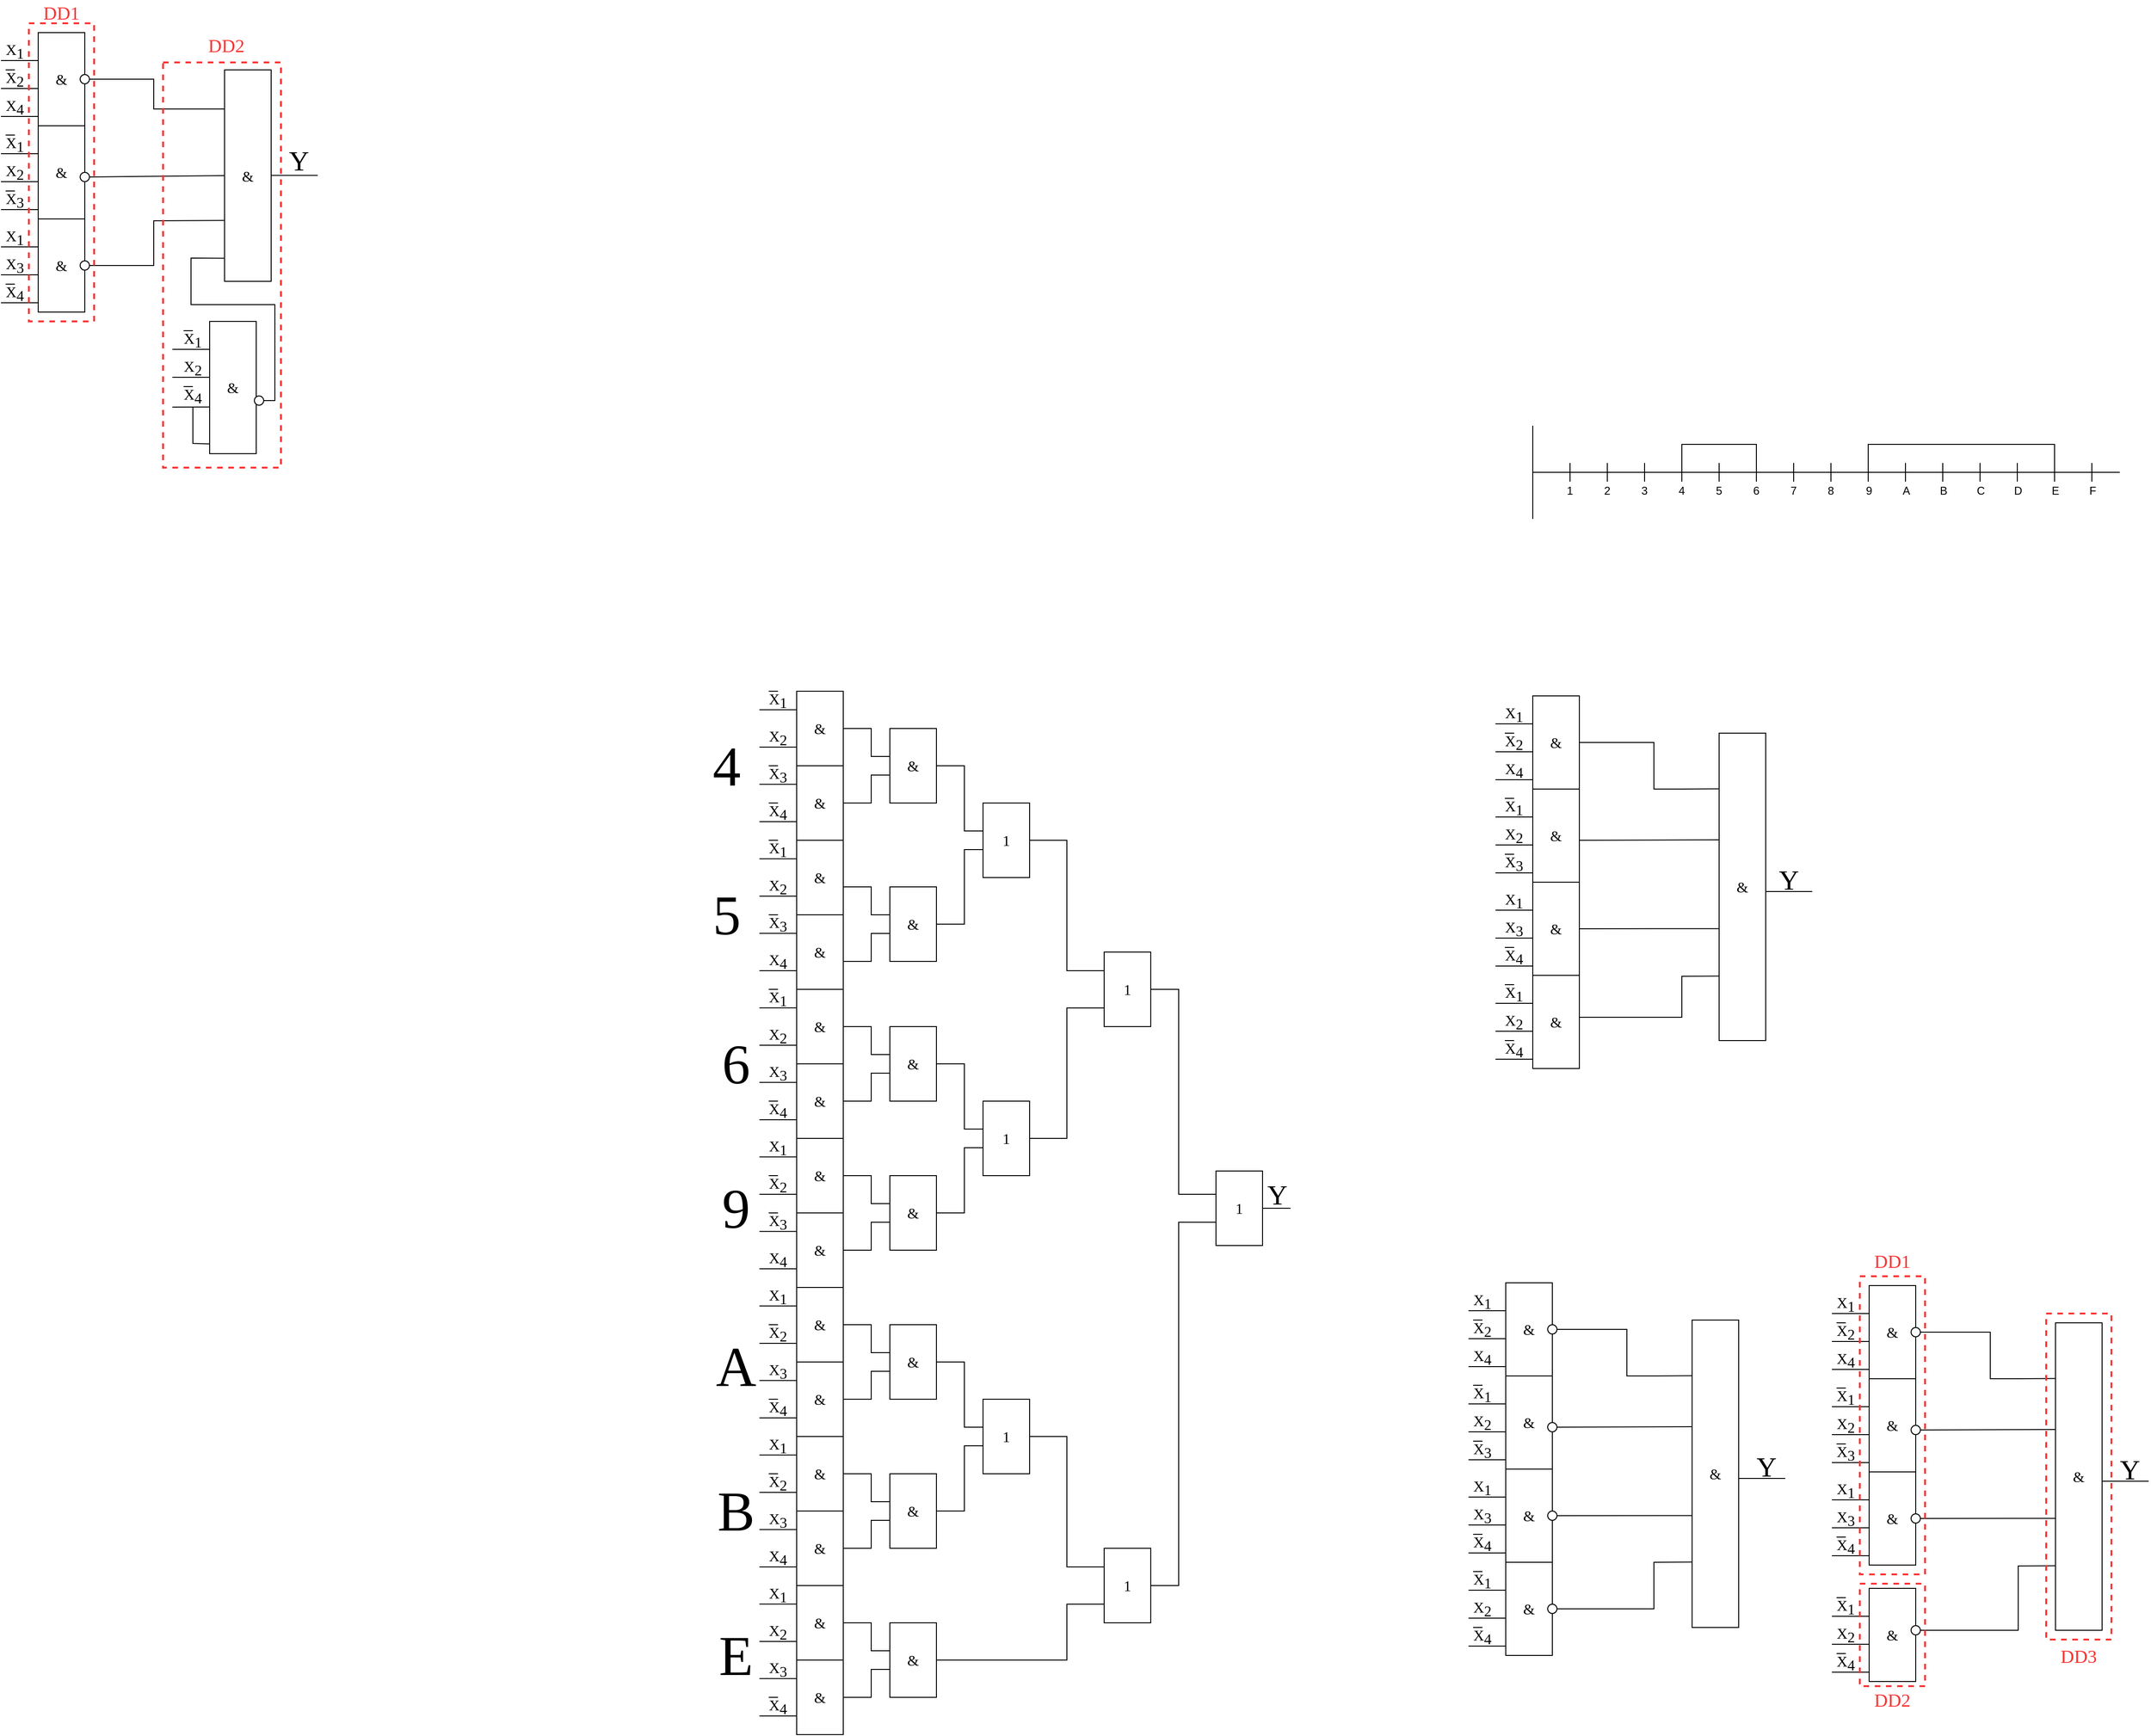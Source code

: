 <mxfile version="20.8.24" type="device"><diagram name="Страница 1" id="yggJAicr33vNRij0I-_z"><mxGraphModel dx="1816" dy="1690" grid="0" gridSize="10" guides="1" tooltips="1" connect="1" arrows="1" fold="1" page="1" pageScale="1" pageWidth="827" pageHeight="1169" math="0" shadow="0"><root><mxCell id="0"/><mxCell id="1" parent="0"/><mxCell id="YdJSJxI2nBRcfs0OIR6s-3" value="&lt;font style=&quot;font-size: 16px;&quot;&gt;X&lt;sub style=&quot;font-size: 16px;&quot;&gt;1&lt;/sub&gt;&lt;/font&gt;" style="text;html=1;strokeColor=none;fillColor=none;align=center;verticalAlign=middle;whiteSpace=wrap;rounded=0;fontFamily=Times New Roman;fontSize=16;" parent="1" vertex="1"><mxGeometry x="100" y="985" width="20" height="20" as="geometry"/></mxCell><mxCell id="YdJSJxI2nBRcfs0OIR6s-5" value="&lt;font style=&quot;font-size: 16px;&quot;&gt;X&lt;sub style=&quot;font-size: 16px;&quot;&gt;3&lt;/sub&gt;&lt;/font&gt;" style="text;html=1;strokeColor=none;fillColor=none;align=center;verticalAlign=middle;whiteSpace=wrap;rounded=0;fontFamily=Times New Roman;fontSize=16;" parent="1" vertex="1"><mxGeometry x="100" y="1065" width="20" height="20" as="geometry"/></mxCell><mxCell id="YdJSJxI2nBRcfs0OIR6s-7" value="&lt;font style=&quot;font-size: 16px;&quot;&gt;X&lt;sub style=&quot;font-size: 16px;&quot;&gt;1&lt;/sub&gt;&lt;/font&gt;" style="text;html=1;strokeColor=none;fillColor=none;align=center;verticalAlign=middle;whiteSpace=wrap;rounded=0;fontFamily=Times New Roman;fontSize=16;" parent="1" vertex="1"><mxGeometry x="100" y="25.0" width="20" height="20" as="geometry"/></mxCell><mxCell id="YdJSJxI2nBRcfs0OIR6s-8" value="" style="endArrow=none;html=1;rounded=0;fontFamily=Times New Roman;fontSize=16;exitX=0;exitY=0;exitDx=0;exitDy=0;entryX=0.5;entryY=0;entryDx=0;entryDy=0;" parent="1" source="YdJSJxI2nBRcfs0OIR6s-7" target="YdJSJxI2nBRcfs0OIR6s-7" edge="1"><mxGeometry width="50" height="50" relative="1" as="geometry"><mxPoint x="680" y="-25" as="sourcePoint"/><mxPoint x="690" y="-35" as="targetPoint"/></mxGeometry></mxCell><mxCell id="YdJSJxI2nBRcfs0OIR6s-16" value="&lt;font style=&quot;font-size: 16px;&quot;&gt;X&lt;sub style=&quot;font-size: 16px;&quot;&gt;4&lt;/sub&gt;&lt;/font&gt;" style="text;html=1;strokeColor=none;fillColor=none;align=center;verticalAlign=middle;whiteSpace=wrap;rounded=0;fontFamily=Times New Roman;fontSize=16;" parent="1" vertex="1"><mxGeometry x="100" y="1105.0" width="20" height="20" as="geometry"/></mxCell><mxCell id="YdJSJxI2nBRcfs0OIR6s-17" value="" style="endArrow=none;html=1;rounded=0;fontFamily=Times New Roman;fontSize=16;exitX=0;exitY=0;exitDx=0;exitDy=0;entryX=0.5;entryY=0;entryDx=0;entryDy=0;" parent="1" source="YdJSJxI2nBRcfs0OIR6s-16" target="YdJSJxI2nBRcfs0OIR6s-16" edge="1"><mxGeometry width="50" height="50" relative="1" as="geometry"><mxPoint x="100" y="1105.0" as="sourcePoint"/><mxPoint x="110" y="1095.0" as="targetPoint"/></mxGeometry></mxCell><mxCell id="YdJSJxI2nBRcfs0OIR6s-54" value="&amp;amp;" style="rounded=0;whiteSpace=wrap;html=1;fontFamily=Times New Roman;fontSize=16;" parent="1" vertex="1"><mxGeometry x="130" y="25" width="50" height="80" as="geometry"/></mxCell><mxCell id="YdJSJxI2nBRcfs0OIR6s-55" value="" style="endArrow=none;html=1;rounded=0;fontFamily=Times New Roman;fontSize=16;" parent="1" edge="1"><mxGeometry width="50" height="50" relative="1" as="geometry"><mxPoint x="90" y="44.9" as="sourcePoint"/><mxPoint x="130" y="44.9" as="targetPoint"/></mxGeometry></mxCell><mxCell id="YdJSJxI2nBRcfs0OIR6s-56" value="" style="endArrow=none;html=1;rounded=0;fontFamily=Times New Roman;fontSize=16;" parent="1" edge="1"><mxGeometry width="50" height="50" relative="1" as="geometry"><mxPoint x="90" y="85" as="sourcePoint"/><mxPoint x="130" y="85" as="targetPoint"/></mxGeometry></mxCell><mxCell id="YdJSJxI2nBRcfs0OIR6s-69" value="4" style="text;html=1;strokeColor=none;fillColor=none;align=center;verticalAlign=middle;whiteSpace=wrap;rounded=0;fontSize=60;fontFamily=Times New Roman;" parent="1" vertex="1"><mxGeometry x="40" y="80" width="30" height="50" as="geometry"/></mxCell><mxCell id="YdJSJxI2nBRcfs0OIR6s-85" value="&lt;font style=&quot;font-size: 16px;&quot;&gt;X&lt;sub style=&quot;font-size: 16px;&quot;&gt;2&lt;/sub&gt;&lt;/font&gt;" style="text;html=1;strokeColor=none;fillColor=none;align=center;verticalAlign=middle;whiteSpace=wrap;rounded=0;fontFamily=Times New Roman;fontSize=16;" parent="1" vertex="1"><mxGeometry x="100" y="65" width="20" height="20" as="geometry"/></mxCell><mxCell id="YdJSJxI2nBRcfs0OIR6s-101" value="&amp;amp;" style="rounded=0;whiteSpace=wrap;html=1;fontFamily=Times New Roman;fontSize=16;" parent="1" vertex="1"><mxGeometry x="130" y="105" width="50" height="80" as="geometry"/></mxCell><mxCell id="YdJSJxI2nBRcfs0OIR6s-102" value="" style="endArrow=none;html=1;rounded=0;fontFamily=Times New Roman;fontSize=16;" parent="1" edge="1"><mxGeometry width="50" height="50" relative="1" as="geometry"><mxPoint x="90" y="124.9" as="sourcePoint"/><mxPoint x="130" y="124.9" as="targetPoint"/></mxGeometry></mxCell><mxCell id="YdJSJxI2nBRcfs0OIR6s-103" value="" style="endArrow=none;html=1;rounded=0;fontFamily=Times New Roman;fontSize=16;" parent="1" edge="1"><mxGeometry width="50" height="50" relative="1" as="geometry"><mxPoint x="90" y="165" as="sourcePoint"/><mxPoint x="130" y="165" as="targetPoint"/></mxGeometry></mxCell><mxCell id="YdJSJxI2nBRcfs0OIR6s-110" value="&lt;font style=&quot;font-size: 16px;&quot;&gt;X&lt;sub style=&quot;font-size: 16px;&quot;&gt;3&lt;/sub&gt;&lt;/font&gt;" style="text;html=1;strokeColor=none;fillColor=none;align=center;verticalAlign=middle;whiteSpace=wrap;rounded=0;fontFamily=Times New Roman;fontSize=16;" parent="1" vertex="1"><mxGeometry x="100" y="105" width="20" height="20" as="geometry"/></mxCell><mxCell id="YdJSJxI2nBRcfs0OIR6s-111" value="" style="endArrow=none;html=1;rounded=0;fontFamily=Times New Roman;fontSize=16;exitX=0;exitY=0;exitDx=0;exitDy=0;entryX=0.5;entryY=0;entryDx=0;entryDy=0;" parent="1" source="YdJSJxI2nBRcfs0OIR6s-110" target="YdJSJxI2nBRcfs0OIR6s-110" edge="1"><mxGeometry width="50" height="50" relative="1" as="geometry"><mxPoint x="680" y="55" as="sourcePoint"/><mxPoint x="690" y="45" as="targetPoint"/></mxGeometry></mxCell><mxCell id="YdJSJxI2nBRcfs0OIR6s-112" value="&lt;font style=&quot;font-size: 16px;&quot;&gt;X&lt;sub style=&quot;font-size: 16px;&quot;&gt;4&lt;/sub&gt;&lt;/font&gt;" style="text;html=1;strokeColor=none;fillColor=none;align=center;verticalAlign=middle;whiteSpace=wrap;rounded=0;fontFamily=Times New Roman;fontSize=16;" parent="1" vertex="1"><mxGeometry x="100" y="145" width="20" height="20" as="geometry"/></mxCell><mxCell id="YdJSJxI2nBRcfs0OIR6s-113" value="" style="endArrow=none;html=1;rounded=0;fontFamily=Times New Roman;fontSize=16;exitX=0;exitY=0;exitDx=0;exitDy=0;entryX=0.5;entryY=0;entryDx=0;entryDy=0;" parent="1" source="YdJSJxI2nBRcfs0OIR6s-112" target="YdJSJxI2nBRcfs0OIR6s-112" edge="1"><mxGeometry width="50" height="50" relative="1" as="geometry"><mxPoint x="680" y="95" as="sourcePoint"/><mxPoint x="690" y="85" as="targetPoint"/></mxGeometry></mxCell><mxCell id="YdJSJxI2nBRcfs0OIR6s-116" value="&amp;amp;" style="rounded=0;whiteSpace=wrap;html=1;fontFamily=Times New Roman;fontSize=16;" parent="1" vertex="1"><mxGeometry x="130" y="185" width="50" height="80" as="geometry"/></mxCell><mxCell id="YdJSJxI2nBRcfs0OIR6s-117" value="" style="endArrow=none;html=1;rounded=0;fontFamily=Times New Roman;fontSize=16;" parent="1" edge="1"><mxGeometry width="50" height="50" relative="1" as="geometry"><mxPoint x="90" y="204.9" as="sourcePoint"/><mxPoint x="130" y="204.9" as="targetPoint"/></mxGeometry></mxCell><mxCell id="YdJSJxI2nBRcfs0OIR6s-118" value="" style="endArrow=none;html=1;rounded=0;fontFamily=Times New Roman;fontSize=16;" parent="1" edge="1"><mxGeometry width="50" height="50" relative="1" as="geometry"><mxPoint x="90" y="245" as="sourcePoint"/><mxPoint x="130" y="245" as="targetPoint"/></mxGeometry></mxCell><mxCell id="YdJSJxI2nBRcfs0OIR6s-119" value="5" style="text;html=1;strokeColor=none;fillColor=none;align=center;verticalAlign=middle;whiteSpace=wrap;rounded=0;fontSize=60;fontFamily=Times New Roman;" parent="1" vertex="1"><mxGeometry x="40" y="240" width="30" height="50" as="geometry"/></mxCell><mxCell id="YdJSJxI2nBRcfs0OIR6s-121" value="&amp;amp;" style="rounded=0;whiteSpace=wrap;html=1;fontFamily=Times New Roman;fontSize=16;" parent="1" vertex="1"><mxGeometry x="130" y="265" width="50" height="80" as="geometry"/></mxCell><mxCell id="YdJSJxI2nBRcfs0OIR6s-122" value="" style="endArrow=none;html=1;rounded=0;fontFamily=Times New Roman;fontSize=16;" parent="1" edge="1"><mxGeometry width="50" height="50" relative="1" as="geometry"><mxPoint x="90" y="284.9" as="sourcePoint"/><mxPoint x="130" y="284.9" as="targetPoint"/></mxGeometry></mxCell><mxCell id="YdJSJxI2nBRcfs0OIR6s-123" value="" style="endArrow=none;html=1;rounded=0;fontFamily=Times New Roman;fontSize=16;" parent="1" edge="1"><mxGeometry width="50" height="50" relative="1" as="geometry"><mxPoint x="90" y="325" as="sourcePoint"/><mxPoint x="130" y="325" as="targetPoint"/></mxGeometry></mxCell><mxCell id="YdJSJxI2nBRcfs0OIR6s-198" value="&lt;font style=&quot;font-size: 16px;&quot;&gt;X&lt;sub style=&quot;font-size: 16px;&quot;&gt;2&lt;/sub&gt;&lt;/font&gt;" style="text;html=1;strokeColor=none;fillColor=none;align=center;verticalAlign=middle;whiteSpace=wrap;rounded=0;fontFamily=Times New Roman;fontSize=16;" parent="1" vertex="1"><mxGeometry x="100" y="1025" width="20" height="20" as="geometry"/></mxCell><mxCell id="YdJSJxI2nBRcfs0OIR6s-205" value="&amp;amp;" style="rounded=0;whiteSpace=wrap;html=1;fontFamily=Times New Roman;fontSize=16;" parent="1" vertex="1"><mxGeometry x="130" y="345" width="50" height="80" as="geometry"/></mxCell><mxCell id="YdJSJxI2nBRcfs0OIR6s-206" value="" style="endArrow=none;html=1;rounded=0;fontFamily=Times New Roman;fontSize=16;" parent="1" edge="1"><mxGeometry width="50" height="50" relative="1" as="geometry"><mxPoint x="90" y="364.9" as="sourcePoint"/><mxPoint x="130" y="364.9" as="targetPoint"/></mxGeometry></mxCell><mxCell id="YdJSJxI2nBRcfs0OIR6s-207" value="" style="endArrow=none;html=1;rounded=0;fontFamily=Times New Roman;fontSize=16;" parent="1" edge="1"><mxGeometry width="50" height="50" relative="1" as="geometry"><mxPoint x="90" y="405" as="sourcePoint"/><mxPoint x="130" y="405" as="targetPoint"/></mxGeometry></mxCell><mxCell id="YdJSJxI2nBRcfs0OIR6s-208" value="&amp;amp;" style="rounded=0;whiteSpace=wrap;html=1;fontFamily=Times New Roman;fontSize=16;" parent="1" vertex="1"><mxGeometry x="130" y="425" width="50" height="80" as="geometry"/></mxCell><mxCell id="YdJSJxI2nBRcfs0OIR6s-209" value="" style="endArrow=none;html=1;rounded=0;fontFamily=Times New Roman;fontSize=16;" parent="1" edge="1"><mxGeometry width="50" height="50" relative="1" as="geometry"><mxPoint x="90" y="444.9" as="sourcePoint"/><mxPoint x="130" y="444.9" as="targetPoint"/></mxGeometry></mxCell><mxCell id="YdJSJxI2nBRcfs0OIR6s-210" value="" style="endArrow=none;html=1;rounded=0;fontFamily=Times New Roman;fontSize=16;" parent="1" edge="1"><mxGeometry width="50" height="50" relative="1" as="geometry"><mxPoint x="90" y="485" as="sourcePoint"/><mxPoint x="130" y="485" as="targetPoint"/></mxGeometry></mxCell><mxCell id="YdJSJxI2nBRcfs0OIR6s-212" value="&lt;font style=&quot;font-size: 16px;&quot;&gt;X&lt;sub style=&quot;font-size: 16px;&quot;&gt;1&lt;/sub&gt;&lt;/font&gt;" style="text;html=1;strokeColor=none;fillColor=none;align=center;verticalAlign=middle;whiteSpace=wrap;rounded=0;fontFamily=Times New Roman;fontSize=16;" parent="1" vertex="1"><mxGeometry x="100" y="185" width="20" height="20" as="geometry"/></mxCell><mxCell id="YdJSJxI2nBRcfs0OIR6s-213" value="" style="endArrow=none;html=1;rounded=0;fontFamily=Times New Roman;fontSize=16;exitX=0;exitY=0;exitDx=0;exitDy=0;entryX=0.5;entryY=0;entryDx=0;entryDy=0;" parent="1" source="YdJSJxI2nBRcfs0OIR6s-212" target="YdJSJxI2nBRcfs0OIR6s-212" edge="1"><mxGeometry width="50" height="50" relative="1" as="geometry"><mxPoint x="680" y="135" as="sourcePoint"/><mxPoint x="690" y="125" as="targetPoint"/></mxGeometry></mxCell><mxCell id="YdJSJxI2nBRcfs0OIR6s-214" value="&lt;font style=&quot;font-size: 16px;&quot;&gt;X&lt;sub style=&quot;font-size: 16px;&quot;&gt;2&lt;/sub&gt;&lt;/font&gt;" style="text;html=1;strokeColor=none;fillColor=none;align=center;verticalAlign=middle;whiteSpace=wrap;rounded=0;fontFamily=Times New Roman;fontSize=16;" parent="1" vertex="1"><mxGeometry x="100" y="225" width="20" height="20" as="geometry"/></mxCell><mxCell id="YdJSJxI2nBRcfs0OIR6s-215" value="&lt;font style=&quot;font-size: 16px;&quot;&gt;X&lt;sub style=&quot;font-size: 16px;&quot;&gt;3&lt;/sub&gt;&lt;/font&gt;" style="text;html=1;strokeColor=none;fillColor=none;align=center;verticalAlign=middle;whiteSpace=wrap;rounded=0;fontFamily=Times New Roman;fontSize=16;" parent="1" vertex="1"><mxGeometry x="100" y="265" width="20" height="20" as="geometry"/></mxCell><mxCell id="YdJSJxI2nBRcfs0OIR6s-216" value="" style="endArrow=none;html=1;rounded=0;fontFamily=Times New Roman;fontSize=16;exitX=0;exitY=0;exitDx=0;exitDy=0;entryX=0.5;entryY=0;entryDx=0;entryDy=0;" parent="1" source="YdJSJxI2nBRcfs0OIR6s-215" target="YdJSJxI2nBRcfs0OIR6s-215" edge="1"><mxGeometry width="50" height="50" relative="1" as="geometry"><mxPoint x="680" y="215" as="sourcePoint"/><mxPoint x="690" y="205" as="targetPoint"/></mxGeometry></mxCell><mxCell id="YdJSJxI2nBRcfs0OIR6s-217" value="&lt;font style=&quot;font-size: 16px;&quot;&gt;X&lt;sub style=&quot;font-size: 16px;&quot;&gt;4&lt;/sub&gt;&lt;/font&gt;" style="text;html=1;strokeColor=none;fillColor=none;align=center;verticalAlign=middle;whiteSpace=wrap;rounded=0;fontFamily=Times New Roman;fontSize=16;" parent="1" vertex="1"><mxGeometry x="100" y="305" width="20" height="20" as="geometry"/></mxCell><mxCell id="YdJSJxI2nBRcfs0OIR6s-218" value="&amp;amp;" style="rounded=0;whiteSpace=wrap;html=1;fontFamily=Times New Roman;fontSize=16;" parent="1" vertex="1"><mxGeometry x="130" y="505" width="50" height="80" as="geometry"/></mxCell><mxCell id="YdJSJxI2nBRcfs0OIR6s-219" value="" style="endArrow=none;html=1;rounded=0;fontFamily=Times New Roman;fontSize=16;" parent="1" edge="1"><mxGeometry width="50" height="50" relative="1" as="geometry"><mxPoint x="90" y="524.9" as="sourcePoint"/><mxPoint x="130" y="524.9" as="targetPoint"/></mxGeometry></mxCell><mxCell id="YdJSJxI2nBRcfs0OIR6s-220" value="" style="endArrow=none;html=1;rounded=0;fontFamily=Times New Roman;fontSize=16;" parent="1" edge="1"><mxGeometry width="50" height="50" relative="1" as="geometry"><mxPoint x="90" y="565" as="sourcePoint"/><mxPoint x="130" y="565" as="targetPoint"/></mxGeometry></mxCell><mxCell id="YdJSJxI2nBRcfs0OIR6s-221" value="&amp;amp;" style="rounded=0;whiteSpace=wrap;html=1;fontFamily=Times New Roman;fontSize=16;" parent="1" vertex="1"><mxGeometry x="130" y="585" width="50" height="80" as="geometry"/></mxCell><mxCell id="YdJSJxI2nBRcfs0OIR6s-222" value="" style="endArrow=none;html=1;rounded=0;fontFamily=Times New Roman;fontSize=16;" parent="1" edge="1"><mxGeometry width="50" height="50" relative="1" as="geometry"><mxPoint x="90" y="604.9" as="sourcePoint"/><mxPoint x="130" y="604.9" as="targetPoint"/></mxGeometry></mxCell><mxCell id="YdJSJxI2nBRcfs0OIR6s-223" value="" style="endArrow=none;html=1;rounded=0;fontFamily=Times New Roman;fontSize=16;" parent="1" edge="1"><mxGeometry width="50" height="50" relative="1" as="geometry"><mxPoint x="90" y="645" as="sourcePoint"/><mxPoint x="130" y="645" as="targetPoint"/></mxGeometry></mxCell><mxCell id="YdJSJxI2nBRcfs0OIR6s-224" value="6" style="text;html=1;strokeColor=none;fillColor=none;align=center;verticalAlign=middle;whiteSpace=wrap;rounded=0;fontSize=60;fontFamily=Times New Roman;" parent="1" vertex="1"><mxGeometry x="50" y="400" width="30" height="50" as="geometry"/></mxCell><mxCell id="YdJSJxI2nBRcfs0OIR6s-225" value="&lt;font style=&quot;font-size: 16px;&quot;&gt;X&lt;sub style=&quot;font-size: 16px;&quot;&gt;1&lt;/sub&gt;&lt;/font&gt;" style="text;html=1;strokeColor=none;fillColor=none;align=center;verticalAlign=middle;whiteSpace=wrap;rounded=0;fontFamily=Times New Roman;fontSize=16;" parent="1" vertex="1"><mxGeometry x="100" y="345" width="20" height="20" as="geometry"/></mxCell><mxCell id="YdJSJxI2nBRcfs0OIR6s-226" value="" style="endArrow=none;html=1;rounded=0;fontFamily=Times New Roman;fontSize=16;exitX=0;exitY=0;exitDx=0;exitDy=0;entryX=0.5;entryY=0;entryDx=0;entryDy=0;" parent="1" source="YdJSJxI2nBRcfs0OIR6s-225" target="YdJSJxI2nBRcfs0OIR6s-225" edge="1"><mxGeometry width="50" height="50" relative="1" as="geometry"><mxPoint x="680" y="295" as="sourcePoint"/><mxPoint x="690" y="285" as="targetPoint"/></mxGeometry></mxCell><mxCell id="YdJSJxI2nBRcfs0OIR6s-227" value="&lt;font style=&quot;font-size: 16px;&quot;&gt;X&lt;sub style=&quot;font-size: 16px;&quot;&gt;2&lt;/sub&gt;&lt;/font&gt;" style="text;html=1;strokeColor=none;fillColor=none;align=center;verticalAlign=middle;whiteSpace=wrap;rounded=0;fontFamily=Times New Roman;fontSize=16;" parent="1" vertex="1"><mxGeometry x="100" y="385" width="20" height="20" as="geometry"/></mxCell><mxCell id="YdJSJxI2nBRcfs0OIR6s-228" value="&lt;font style=&quot;font-size: 16px;&quot;&gt;X&lt;sub style=&quot;font-size: 16px;&quot;&gt;3&lt;/sub&gt;&lt;/font&gt;" style="text;html=1;strokeColor=none;fillColor=none;align=center;verticalAlign=middle;whiteSpace=wrap;rounded=0;fontFamily=Times New Roman;fontSize=16;" parent="1" vertex="1"><mxGeometry x="100" y="425" width="20" height="20" as="geometry"/></mxCell><mxCell id="YdJSJxI2nBRcfs0OIR6s-229" value="&lt;font style=&quot;font-size: 16px;&quot;&gt;X&lt;sub style=&quot;font-size: 16px;&quot;&gt;4&lt;/sub&gt;&lt;/font&gt;" style="text;html=1;strokeColor=none;fillColor=none;align=center;verticalAlign=middle;whiteSpace=wrap;rounded=0;fontFamily=Times New Roman;fontSize=16;" parent="1" vertex="1"><mxGeometry x="100" y="465.0" width="20" height="20" as="geometry"/></mxCell><mxCell id="YdJSJxI2nBRcfs0OIR6s-230" value="" style="endArrow=none;html=1;rounded=0;fontFamily=Times New Roman;fontSize=16;exitX=0;exitY=0;exitDx=0;exitDy=0;entryX=0.5;entryY=0;entryDx=0;entryDy=0;" parent="1" source="YdJSJxI2nBRcfs0OIR6s-229" target="YdJSJxI2nBRcfs0OIR6s-229" edge="1"><mxGeometry width="50" height="50" relative="1" as="geometry"><mxPoint x="100" y="465.0" as="sourcePoint"/><mxPoint x="110" y="455.0" as="targetPoint"/></mxGeometry></mxCell><mxCell id="YdJSJxI2nBRcfs0OIR6s-231" value="&amp;amp;" style="rounded=0;whiteSpace=wrap;html=1;fontFamily=Times New Roman;fontSize=16;" parent="1" vertex="1"><mxGeometry x="130" y="665" width="50" height="80" as="geometry"/></mxCell><mxCell id="YdJSJxI2nBRcfs0OIR6s-232" value="" style="endArrow=none;html=1;rounded=0;fontFamily=Times New Roman;fontSize=16;" parent="1" edge="1"><mxGeometry width="50" height="50" relative="1" as="geometry"><mxPoint x="90" y="684.9" as="sourcePoint"/><mxPoint x="130" y="684.9" as="targetPoint"/></mxGeometry></mxCell><mxCell id="YdJSJxI2nBRcfs0OIR6s-233" value="" style="endArrow=none;html=1;rounded=0;fontFamily=Times New Roman;fontSize=16;" parent="1" edge="1"><mxGeometry width="50" height="50" relative="1" as="geometry"><mxPoint x="90" y="725" as="sourcePoint"/><mxPoint x="130" y="725" as="targetPoint"/></mxGeometry></mxCell><mxCell id="YdJSJxI2nBRcfs0OIR6s-234" value="&amp;amp;" style="rounded=0;whiteSpace=wrap;html=1;fontFamily=Times New Roman;fontSize=16;" parent="1" vertex="1"><mxGeometry x="130" y="745" width="50" height="80" as="geometry"/></mxCell><mxCell id="YdJSJxI2nBRcfs0OIR6s-235" value="" style="endArrow=none;html=1;rounded=0;fontFamily=Times New Roman;fontSize=16;" parent="1" edge="1"><mxGeometry width="50" height="50" relative="1" as="geometry"><mxPoint x="90" y="764.9" as="sourcePoint"/><mxPoint x="130" y="764.9" as="targetPoint"/></mxGeometry></mxCell><mxCell id="YdJSJxI2nBRcfs0OIR6s-236" value="" style="endArrow=none;html=1;rounded=0;fontFamily=Times New Roman;fontSize=16;" parent="1" edge="1"><mxGeometry width="50" height="50" relative="1" as="geometry"><mxPoint x="90" y="805" as="sourcePoint"/><mxPoint x="130" y="805" as="targetPoint"/></mxGeometry></mxCell><mxCell id="YdJSJxI2nBRcfs0OIR6s-289" value="9" style="text;html=1;strokeColor=none;fillColor=none;align=center;verticalAlign=middle;whiteSpace=wrap;rounded=0;fontSize=60;fontFamily=Times New Roman;" parent="1" vertex="1"><mxGeometry x="50" y="555" width="30" height="50" as="geometry"/></mxCell><mxCell id="YdJSJxI2nBRcfs0OIR6s-294" value="&lt;font style=&quot;font-size: 16px;&quot;&gt;X&lt;sub style=&quot;font-size: 16px;&quot;&gt;1&lt;/sub&gt;&lt;/font&gt;" style="text;html=1;strokeColor=none;fillColor=none;align=center;verticalAlign=middle;whiteSpace=wrap;rounded=0;fontFamily=Times New Roman;fontSize=16;" parent="1" vertex="1"><mxGeometry x="100" y="505" width="20" height="20" as="geometry"/></mxCell><mxCell id="YdJSJxI2nBRcfs0OIR6s-302" value="&lt;font style=&quot;font-size: 16px;&quot;&gt;X&lt;sub style=&quot;font-size: 16px;&quot;&gt;2&lt;/sub&gt;&lt;/font&gt;" style="text;html=1;strokeColor=none;fillColor=none;align=center;verticalAlign=middle;whiteSpace=wrap;rounded=0;fontFamily=Times New Roman;fontSize=16;" parent="1" vertex="1"><mxGeometry x="100" y="545.0" width="20" height="20" as="geometry"/></mxCell><mxCell id="YdJSJxI2nBRcfs0OIR6s-303" value="" style="endArrow=none;html=1;rounded=0;fontFamily=Times New Roman;fontSize=16;exitX=0;exitY=0;exitDx=0;exitDy=0;entryX=0.5;entryY=0;entryDx=0;entryDy=0;" parent="1" source="YdJSJxI2nBRcfs0OIR6s-302" target="YdJSJxI2nBRcfs0OIR6s-302" edge="1"><mxGeometry width="50" height="50" relative="1" as="geometry"><mxPoint x="100" y="540.0" as="sourcePoint"/><mxPoint x="110" y="530.0" as="targetPoint"/></mxGeometry></mxCell><mxCell id="YdJSJxI2nBRcfs0OIR6s-304" value="&lt;font style=&quot;font-size: 16px;&quot;&gt;X&lt;sub style=&quot;font-size: 16px;&quot;&gt;3&lt;/sub&gt;&lt;/font&gt;" style="text;html=1;strokeColor=none;fillColor=none;align=center;verticalAlign=middle;whiteSpace=wrap;rounded=0;fontFamily=Times New Roman;fontSize=16;" parent="1" vertex="1"><mxGeometry x="100" y="585" width="20" height="20" as="geometry"/></mxCell><mxCell id="YdJSJxI2nBRcfs0OIR6s-305" value="" style="endArrow=none;html=1;rounded=0;fontFamily=Times New Roman;fontSize=16;exitX=0;exitY=0;exitDx=0;exitDy=0;entryX=0.5;entryY=0;entryDx=0;entryDy=0;" parent="1" source="YdJSJxI2nBRcfs0OIR6s-304" target="YdJSJxI2nBRcfs0OIR6s-304" edge="1"><mxGeometry width="50" height="50" relative="1" as="geometry"><mxPoint x="680" y="535" as="sourcePoint"/><mxPoint x="690" y="525" as="targetPoint"/></mxGeometry></mxCell><mxCell id="YdJSJxI2nBRcfs0OIR6s-306" value="&lt;font style=&quot;font-size: 16px;&quot;&gt;X&lt;sub style=&quot;font-size: 16px;&quot;&gt;4&lt;/sub&gt;&lt;/font&gt;" style="text;html=1;strokeColor=none;fillColor=none;align=center;verticalAlign=middle;whiteSpace=wrap;rounded=0;fontFamily=Times New Roman;fontSize=16;" parent="1" vertex="1"><mxGeometry x="100" y="625" width="20" height="20" as="geometry"/></mxCell><mxCell id="YdJSJxI2nBRcfs0OIR6s-307" value="&amp;amp;" style="rounded=0;whiteSpace=wrap;html=1;fontFamily=Times New Roman;fontSize=16;" parent="1" vertex="1"><mxGeometry x="130" y="825" width="50" height="80" as="geometry"/></mxCell><mxCell id="YdJSJxI2nBRcfs0OIR6s-308" value="" style="endArrow=none;html=1;rounded=0;fontFamily=Times New Roman;fontSize=16;" parent="1" edge="1"><mxGeometry width="50" height="50" relative="1" as="geometry"><mxPoint x="90" y="844.9" as="sourcePoint"/><mxPoint x="130" y="844.9" as="targetPoint"/></mxGeometry></mxCell><mxCell id="YdJSJxI2nBRcfs0OIR6s-309" value="" style="endArrow=none;html=1;rounded=0;fontFamily=Times New Roman;fontSize=16;" parent="1" edge="1"><mxGeometry width="50" height="50" relative="1" as="geometry"><mxPoint x="90" y="885" as="sourcePoint"/><mxPoint x="130" y="885" as="targetPoint"/></mxGeometry></mxCell><mxCell id="YdJSJxI2nBRcfs0OIR6s-310" value="&amp;amp;" style="rounded=0;whiteSpace=wrap;html=1;fontFamily=Times New Roman;fontSize=16;" parent="1" vertex="1"><mxGeometry x="130" y="905" width="50" height="80" as="geometry"/></mxCell><mxCell id="YdJSJxI2nBRcfs0OIR6s-311" value="" style="endArrow=none;html=1;rounded=0;fontFamily=Times New Roman;fontSize=16;" parent="1" edge="1"><mxGeometry width="50" height="50" relative="1" as="geometry"><mxPoint x="90" y="924.9" as="sourcePoint"/><mxPoint x="130" y="924.9" as="targetPoint"/></mxGeometry></mxCell><mxCell id="YdJSJxI2nBRcfs0OIR6s-312" value="" style="endArrow=none;html=1;rounded=0;fontFamily=Times New Roman;fontSize=16;" parent="1" edge="1"><mxGeometry width="50" height="50" relative="1" as="geometry"><mxPoint x="90" y="965" as="sourcePoint"/><mxPoint x="130" y="965" as="targetPoint"/></mxGeometry></mxCell><mxCell id="YdJSJxI2nBRcfs0OIR6s-313" value="A" style="text;html=1;strokeColor=none;fillColor=none;align=center;verticalAlign=middle;whiteSpace=wrap;rounded=0;fontSize=60;fontFamily=Times New Roman;" parent="1" vertex="1"><mxGeometry x="45" y="725" width="40" height="50" as="geometry"/></mxCell><mxCell id="YdJSJxI2nBRcfs0OIR6s-315" value="&lt;font style=&quot;font-size: 16px;&quot;&gt;X&lt;sub style=&quot;font-size: 16px;&quot;&gt;1&lt;/sub&gt;&lt;/font&gt;" style="text;html=1;strokeColor=none;fillColor=none;align=center;verticalAlign=middle;whiteSpace=wrap;rounded=0;fontFamily=Times New Roman;fontSize=16;" parent="1" vertex="1"><mxGeometry x="100" y="665" width="20" height="20" as="geometry"/></mxCell><mxCell id="YdJSJxI2nBRcfs0OIR6s-316" value="&lt;font style=&quot;font-size: 16px;&quot;&gt;X&lt;sub style=&quot;font-size: 16px;&quot;&gt;2&lt;/sub&gt;&lt;/font&gt;" style="text;html=1;strokeColor=none;fillColor=none;align=center;verticalAlign=middle;whiteSpace=wrap;rounded=0;fontFamily=Times New Roman;fontSize=16;" parent="1" vertex="1"><mxGeometry x="100" y="705.0" width="20" height="20" as="geometry"/></mxCell><mxCell id="YdJSJxI2nBRcfs0OIR6s-317" value="" style="endArrow=none;html=1;rounded=0;fontFamily=Times New Roman;fontSize=16;exitX=0;exitY=0;exitDx=0;exitDy=0;entryX=0.5;entryY=0;entryDx=0;entryDy=0;" parent="1" source="YdJSJxI2nBRcfs0OIR6s-316" target="YdJSJxI2nBRcfs0OIR6s-316" edge="1"><mxGeometry width="50" height="50" relative="1" as="geometry"><mxPoint x="100" y="700.0" as="sourcePoint"/><mxPoint x="110" y="690.0" as="targetPoint"/></mxGeometry></mxCell><mxCell id="YdJSJxI2nBRcfs0OIR6s-318" value="&lt;font style=&quot;font-size: 16px;&quot;&gt;X&lt;sub style=&quot;font-size: 16px;&quot;&gt;3&lt;/sub&gt;&lt;/font&gt;" style="text;html=1;strokeColor=none;fillColor=none;align=center;verticalAlign=middle;whiteSpace=wrap;rounded=0;fontFamily=Times New Roman;fontSize=16;" parent="1" vertex="1"><mxGeometry x="100" y="745" width="20" height="20" as="geometry"/></mxCell><mxCell id="YdJSJxI2nBRcfs0OIR6s-319" value="&lt;font style=&quot;font-size: 16px;&quot;&gt;X&lt;sub style=&quot;font-size: 16px;&quot;&gt;4&lt;/sub&gt;&lt;/font&gt;" style="text;html=1;strokeColor=none;fillColor=none;align=center;verticalAlign=middle;whiteSpace=wrap;rounded=0;fontFamily=Times New Roman;fontSize=16;" parent="1" vertex="1"><mxGeometry x="100" y="785.0" width="20" height="20" as="geometry"/></mxCell><mxCell id="YdJSJxI2nBRcfs0OIR6s-320" value="" style="endArrow=none;html=1;rounded=0;fontFamily=Times New Roman;fontSize=16;exitX=0;exitY=0;exitDx=0;exitDy=0;entryX=0.5;entryY=0;entryDx=0;entryDy=0;" parent="1" source="YdJSJxI2nBRcfs0OIR6s-319" target="YdJSJxI2nBRcfs0OIR6s-319" edge="1"><mxGeometry width="50" height="50" relative="1" as="geometry"><mxPoint x="100" y="785.0" as="sourcePoint"/><mxPoint x="110" y="775.0" as="targetPoint"/></mxGeometry></mxCell><mxCell id="YdJSJxI2nBRcfs0OIR6s-323" value="&amp;amp;" style="rounded=0;whiteSpace=wrap;html=1;fontFamily=Times New Roman;fontSize=16;" parent="1" vertex="1"><mxGeometry x="130" y="985" width="50" height="80" as="geometry"/></mxCell><mxCell id="YdJSJxI2nBRcfs0OIR6s-324" value="" style="endArrow=none;html=1;rounded=0;fontFamily=Times New Roman;fontSize=16;" parent="1" edge="1"><mxGeometry width="50" height="50" relative="1" as="geometry"><mxPoint x="90" y="1004.9" as="sourcePoint"/><mxPoint x="130" y="1004.9" as="targetPoint"/></mxGeometry></mxCell><mxCell id="YdJSJxI2nBRcfs0OIR6s-325" value="" style="endArrow=none;html=1;rounded=0;fontFamily=Times New Roman;fontSize=16;" parent="1" edge="1"><mxGeometry width="50" height="50" relative="1" as="geometry"><mxPoint x="90" y="1045" as="sourcePoint"/><mxPoint x="130" y="1045" as="targetPoint"/></mxGeometry></mxCell><mxCell id="YdJSJxI2nBRcfs0OIR6s-326" value="&amp;amp;" style="rounded=0;whiteSpace=wrap;html=1;fontFamily=Times New Roman;fontSize=16;" parent="1" vertex="1"><mxGeometry x="130" y="1065" width="50" height="80" as="geometry"/></mxCell><mxCell id="YdJSJxI2nBRcfs0OIR6s-327" value="" style="endArrow=none;html=1;rounded=0;fontFamily=Times New Roman;fontSize=16;" parent="1" edge="1"><mxGeometry width="50" height="50" relative="1" as="geometry"><mxPoint x="90" y="1084.9" as="sourcePoint"/><mxPoint x="130" y="1084.9" as="targetPoint"/></mxGeometry></mxCell><mxCell id="YdJSJxI2nBRcfs0OIR6s-328" value="" style="endArrow=none;html=1;rounded=0;fontFamily=Times New Roman;fontSize=16;" parent="1" edge="1"><mxGeometry width="50" height="50" relative="1" as="geometry"><mxPoint x="90" y="1125" as="sourcePoint"/><mxPoint x="130" y="1125" as="targetPoint"/></mxGeometry></mxCell><mxCell id="YdJSJxI2nBRcfs0OIR6s-329" value="B" style="text;html=1;strokeColor=none;fillColor=none;align=center;verticalAlign=middle;whiteSpace=wrap;rounded=0;fontSize=60;fontFamily=Times New Roman;" parent="1" vertex="1"><mxGeometry x="45" y="880" width="40" height="50" as="geometry"/></mxCell><mxCell id="YdJSJxI2nBRcfs0OIR6s-330" value="&lt;font style=&quot;font-size: 16px;&quot;&gt;X&lt;sub style=&quot;font-size: 16px;&quot;&gt;1&lt;/sub&gt;&lt;/font&gt;" style="text;html=1;strokeColor=none;fillColor=none;align=center;verticalAlign=middle;whiteSpace=wrap;rounded=0;fontFamily=Times New Roman;fontSize=16;" parent="1" vertex="1"><mxGeometry x="100" y="825" width="20" height="20" as="geometry"/></mxCell><mxCell id="YdJSJxI2nBRcfs0OIR6s-332" value="&lt;font style=&quot;font-size: 16px;&quot;&gt;X&lt;sub style=&quot;font-size: 16px;&quot;&gt;2&lt;/sub&gt;&lt;/font&gt;" style="text;html=1;strokeColor=none;fillColor=none;align=center;verticalAlign=middle;whiteSpace=wrap;rounded=0;fontFamily=Times New Roman;fontSize=16;" parent="1" vertex="1"><mxGeometry x="100" y="865.0" width="20" height="20" as="geometry"/></mxCell><mxCell id="YdJSJxI2nBRcfs0OIR6s-333" value="" style="endArrow=none;html=1;rounded=0;fontFamily=Times New Roman;fontSize=16;exitX=0;exitY=0;exitDx=0;exitDy=0;entryX=0.5;entryY=0;entryDx=0;entryDy=0;" parent="1" source="YdJSJxI2nBRcfs0OIR6s-332" target="YdJSJxI2nBRcfs0OIR6s-332" edge="1"><mxGeometry width="50" height="50" relative="1" as="geometry"><mxPoint x="100" y="860.0" as="sourcePoint"/><mxPoint x="110" y="850.0" as="targetPoint"/></mxGeometry></mxCell><mxCell id="YdJSJxI2nBRcfs0OIR6s-334" value="&lt;font style=&quot;font-size: 16px;&quot;&gt;X&lt;sub style=&quot;font-size: 16px;&quot;&gt;3&lt;/sub&gt;&lt;/font&gt;" style="text;html=1;strokeColor=none;fillColor=none;align=center;verticalAlign=middle;whiteSpace=wrap;rounded=0;fontFamily=Times New Roman;fontSize=16;" parent="1" vertex="1"><mxGeometry x="100" y="905" width="20" height="20" as="geometry"/></mxCell><mxCell id="YdJSJxI2nBRcfs0OIR6s-335" value="&lt;font style=&quot;font-size: 16px;&quot;&gt;X&lt;sub style=&quot;font-size: 16px;&quot;&gt;4&lt;/sub&gt;&lt;/font&gt;" style="text;html=1;strokeColor=none;fillColor=none;align=center;verticalAlign=middle;whiteSpace=wrap;rounded=0;fontFamily=Times New Roman;fontSize=16;" parent="1" vertex="1"><mxGeometry x="100" y="945" width="20" height="20" as="geometry"/></mxCell><mxCell id="YdJSJxI2nBRcfs0OIR6s-336" value="E" style="text;html=1;strokeColor=none;fillColor=none;align=center;verticalAlign=middle;whiteSpace=wrap;rounded=0;fontSize=60;fontFamily=Times New Roman;" parent="1" vertex="1"><mxGeometry x="45" y="1035" width="40" height="50" as="geometry"/></mxCell><mxCell id="YdJSJxI2nBRcfs0OIR6s-337" value="&amp;amp;" style="rounded=0;whiteSpace=wrap;html=1;fontFamily=Times New Roman;fontSize=16;" parent="1" vertex="1"><mxGeometry x="230" y="65" width="50" height="80" as="geometry"/></mxCell><mxCell id="YdJSJxI2nBRcfs0OIR6s-338" value="&amp;amp;" style="rounded=0;whiteSpace=wrap;html=1;fontFamily=Times New Roman;fontSize=16;" parent="1" vertex="1"><mxGeometry x="230" y="235" width="50" height="80" as="geometry"/></mxCell><mxCell id="YdJSJxI2nBRcfs0OIR6s-339" value="&amp;amp;" style="rounded=0;whiteSpace=wrap;html=1;fontFamily=Times New Roman;fontSize=16;" parent="1" vertex="1"><mxGeometry x="230" y="385" width="50" height="80" as="geometry"/></mxCell><mxCell id="YdJSJxI2nBRcfs0OIR6s-340" value="&amp;amp;" style="rounded=0;whiteSpace=wrap;html=1;fontFamily=Times New Roman;fontSize=16;" parent="1" vertex="1"><mxGeometry x="230" y="545" width="50" height="80" as="geometry"/></mxCell><mxCell id="YdJSJxI2nBRcfs0OIR6s-341" value="&amp;amp;" style="rounded=0;whiteSpace=wrap;html=1;fontFamily=Times New Roman;fontSize=16;" parent="1" vertex="1"><mxGeometry x="230" y="705" width="50" height="80" as="geometry"/></mxCell><mxCell id="YdJSJxI2nBRcfs0OIR6s-342" value="&amp;amp;" style="rounded=0;whiteSpace=wrap;html=1;fontFamily=Times New Roman;fontSize=16;" parent="1" vertex="1"><mxGeometry x="230" y="865" width="50" height="80" as="geometry"/></mxCell><mxCell id="YdJSJxI2nBRcfs0OIR6s-343" value="&amp;amp;" style="rounded=0;whiteSpace=wrap;html=1;fontFamily=Times New Roman;fontSize=16;" parent="1" vertex="1"><mxGeometry x="230" y="1025" width="50" height="80" as="geometry"/></mxCell><mxCell id="YdJSJxI2nBRcfs0OIR6s-345" value="" style="endArrow=none;html=1;rounded=0;fontFamily=Times New Roman;fontSize=60;" parent="1" edge="1"><mxGeometry width="50" height="50" relative="1" as="geometry"><mxPoint x="180" y="65" as="sourcePoint"/><mxPoint x="230" y="95" as="targetPoint"/><Array as="points"><mxPoint x="210" y="65"/><mxPoint x="210" y="95"/></Array></mxGeometry></mxCell><mxCell id="YdJSJxI2nBRcfs0OIR6s-346" value="" style="endArrow=none;html=1;rounded=0;fontFamily=Times New Roman;fontSize=60;" parent="1" edge="1"><mxGeometry width="50" height="50" relative="1" as="geometry"><mxPoint x="180" y="145" as="sourcePoint"/><mxPoint x="230" y="115" as="targetPoint"/><Array as="points"><mxPoint x="210" y="145"/><mxPoint x="210" y="115"/></Array></mxGeometry></mxCell><mxCell id="YdJSJxI2nBRcfs0OIR6s-347" value="" style="endArrow=none;html=1;rounded=0;fontFamily=Times New Roman;fontSize=60;" parent="1" edge="1"><mxGeometry width="50" height="50" relative="1" as="geometry"><mxPoint x="180" y="315" as="sourcePoint"/><mxPoint x="230" y="285" as="targetPoint"/><Array as="points"><mxPoint x="210" y="315"/><mxPoint x="210" y="285"/></Array></mxGeometry></mxCell><mxCell id="YdJSJxI2nBRcfs0OIR6s-348" value="" style="endArrow=none;html=1;rounded=0;fontFamily=Times New Roman;fontSize=60;" parent="1" edge="1"><mxGeometry width="50" height="50" relative="1" as="geometry"><mxPoint x="180" y="235" as="sourcePoint"/><mxPoint x="230" y="265" as="targetPoint"/><Array as="points"><mxPoint x="210" y="235"/><mxPoint x="210" y="265"/></Array></mxGeometry></mxCell><mxCell id="YdJSJxI2nBRcfs0OIR6s-349" value="" style="endArrow=none;html=1;rounded=0;fontFamily=Times New Roman;fontSize=60;" parent="1" edge="1"><mxGeometry width="50" height="50" relative="1" as="geometry"><mxPoint x="180" y="465" as="sourcePoint"/><mxPoint x="230" y="435" as="targetPoint"/><Array as="points"><mxPoint x="210" y="465"/><mxPoint x="210" y="435"/></Array></mxGeometry></mxCell><mxCell id="YdJSJxI2nBRcfs0OIR6s-350" value="" style="endArrow=none;html=1;rounded=0;fontFamily=Times New Roman;fontSize=60;" parent="1" edge="1"><mxGeometry width="50" height="50" relative="1" as="geometry"><mxPoint x="180" y="385" as="sourcePoint"/><mxPoint x="230" y="415" as="targetPoint"/><Array as="points"><mxPoint x="210" y="385"/><mxPoint x="210" y="415"/></Array></mxGeometry></mxCell><mxCell id="YdJSJxI2nBRcfs0OIR6s-351" value="" style="endArrow=none;html=1;rounded=0;fontFamily=Times New Roman;fontSize=60;" parent="1" edge="1"><mxGeometry width="50" height="50" relative="1" as="geometry"><mxPoint x="180" y="625" as="sourcePoint"/><mxPoint x="230" y="595" as="targetPoint"/><Array as="points"><mxPoint x="210" y="625"/><mxPoint x="210" y="595"/></Array></mxGeometry></mxCell><mxCell id="YdJSJxI2nBRcfs0OIR6s-352" value="" style="endArrow=none;html=1;rounded=0;fontFamily=Times New Roman;fontSize=60;" parent="1" edge="1"><mxGeometry width="50" height="50" relative="1" as="geometry"><mxPoint x="180" y="545" as="sourcePoint"/><mxPoint x="230" y="575" as="targetPoint"/><Array as="points"><mxPoint x="210" y="545"/><mxPoint x="210" y="575"/></Array></mxGeometry></mxCell><mxCell id="YdJSJxI2nBRcfs0OIR6s-353" value="" style="endArrow=none;html=1;rounded=0;fontFamily=Times New Roman;fontSize=60;" parent="1" edge="1"><mxGeometry width="50" height="50" relative="1" as="geometry"><mxPoint x="180" y="785" as="sourcePoint"/><mxPoint x="230" y="755" as="targetPoint"/><Array as="points"><mxPoint x="210" y="785"/><mxPoint x="210" y="755"/></Array></mxGeometry></mxCell><mxCell id="YdJSJxI2nBRcfs0OIR6s-354" value="" style="endArrow=none;html=1;rounded=0;fontFamily=Times New Roman;fontSize=60;" parent="1" edge="1"><mxGeometry width="50" height="50" relative="1" as="geometry"><mxPoint x="180" y="705" as="sourcePoint"/><mxPoint x="230" y="735" as="targetPoint"/><Array as="points"><mxPoint x="210" y="705"/><mxPoint x="210" y="735"/></Array></mxGeometry></mxCell><mxCell id="YdJSJxI2nBRcfs0OIR6s-355" value="" style="endArrow=none;html=1;rounded=0;fontFamily=Times New Roman;fontSize=60;" parent="1" edge="1"><mxGeometry width="50" height="50" relative="1" as="geometry"><mxPoint x="180" y="945" as="sourcePoint"/><mxPoint x="230" y="915" as="targetPoint"/><Array as="points"><mxPoint x="210" y="945"/><mxPoint x="210" y="915"/></Array></mxGeometry></mxCell><mxCell id="YdJSJxI2nBRcfs0OIR6s-356" value="" style="endArrow=none;html=1;rounded=0;fontFamily=Times New Roman;fontSize=60;" parent="1" edge="1"><mxGeometry width="50" height="50" relative="1" as="geometry"><mxPoint x="180" y="865" as="sourcePoint"/><mxPoint x="230" y="895" as="targetPoint"/><Array as="points"><mxPoint x="210" y="865"/><mxPoint x="210" y="895"/></Array></mxGeometry></mxCell><mxCell id="YdJSJxI2nBRcfs0OIR6s-357" value="" style="endArrow=none;html=1;rounded=0;fontFamily=Times New Roman;fontSize=60;" parent="1" edge="1"><mxGeometry width="50" height="50" relative="1" as="geometry"><mxPoint x="180" y="1105" as="sourcePoint"/><mxPoint x="230" y="1075" as="targetPoint"/><Array as="points"><mxPoint x="210" y="1105"/><mxPoint x="210" y="1075"/></Array></mxGeometry></mxCell><mxCell id="YdJSJxI2nBRcfs0OIR6s-358" value="" style="endArrow=none;html=1;rounded=0;fontFamily=Times New Roman;fontSize=60;" parent="1" edge="1"><mxGeometry width="50" height="50" relative="1" as="geometry"><mxPoint x="180" y="1025" as="sourcePoint"/><mxPoint x="230" y="1055" as="targetPoint"/><Array as="points"><mxPoint x="210" y="1025"/><mxPoint x="210" y="1055"/></Array></mxGeometry></mxCell><mxCell id="YdJSJxI2nBRcfs0OIR6s-359" value="1" style="rounded=0;whiteSpace=wrap;html=1;fontFamily=Times New Roman;fontSize=16;" parent="1" vertex="1"><mxGeometry x="330" y="145" width="50" height="80" as="geometry"/></mxCell><mxCell id="YdJSJxI2nBRcfs0OIR6s-363" value="" style="endArrow=none;html=1;rounded=0;fontFamily=Times New Roman;fontSize=60;" parent="1" edge="1"><mxGeometry width="50" height="50" relative="1" as="geometry"><mxPoint x="280" y="105" as="sourcePoint"/><mxPoint x="330" y="175" as="targetPoint"/><Array as="points"><mxPoint x="310" y="105"/><mxPoint x="310" y="175"/></Array></mxGeometry></mxCell><mxCell id="YdJSJxI2nBRcfs0OIR6s-364" value="" style="endArrow=none;html=1;rounded=0;fontFamily=Times New Roman;fontSize=60;" parent="1" edge="1"><mxGeometry width="50" height="50" relative="1" as="geometry"><mxPoint x="280" y="275" as="sourcePoint"/><mxPoint x="330" y="195" as="targetPoint"/><Array as="points"><mxPoint x="310" y="275"/><mxPoint x="310" y="195"/></Array></mxGeometry></mxCell><mxCell id="YdJSJxI2nBRcfs0OIR6s-371" value="1" style="rounded=0;whiteSpace=wrap;html=1;fontFamily=Times New Roman;fontSize=16;" parent="1" vertex="1"><mxGeometry x="330" y="465" width="50" height="80" as="geometry"/></mxCell><mxCell id="YdJSJxI2nBRcfs0OIR6s-372" value="" style="endArrow=none;html=1;rounded=0;fontFamily=Times New Roman;fontSize=60;" parent="1" edge="1"><mxGeometry width="50" height="50" relative="1" as="geometry"><mxPoint x="280" y="425" as="sourcePoint"/><mxPoint x="330" y="495" as="targetPoint"/><Array as="points"><mxPoint x="310" y="425"/><mxPoint x="310" y="495"/></Array></mxGeometry></mxCell><mxCell id="YdJSJxI2nBRcfs0OIR6s-373" value="" style="endArrow=none;html=1;rounded=0;fontFamily=Times New Roman;fontSize=60;" parent="1" edge="1"><mxGeometry width="50" height="50" relative="1" as="geometry"><mxPoint x="280" y="585" as="sourcePoint"/><mxPoint x="330" y="515" as="targetPoint"/><Array as="points"><mxPoint x="310" y="585"/><mxPoint x="310" y="515"/></Array></mxGeometry></mxCell><mxCell id="YdJSJxI2nBRcfs0OIR6s-374" value="1" style="rounded=0;whiteSpace=wrap;html=1;fontFamily=Times New Roman;fontSize=16;" parent="1" vertex="1"><mxGeometry x="330" y="785" width="50" height="80" as="geometry"/></mxCell><mxCell id="YdJSJxI2nBRcfs0OIR6s-375" value="" style="endArrow=none;html=1;rounded=0;fontFamily=Times New Roman;fontSize=60;" parent="1" edge="1"><mxGeometry width="50" height="50" relative="1" as="geometry"><mxPoint x="280" y="745" as="sourcePoint"/><mxPoint x="330" y="815" as="targetPoint"/><Array as="points"><mxPoint x="310" y="745"/><mxPoint x="310" y="815"/></Array></mxGeometry></mxCell><mxCell id="YdJSJxI2nBRcfs0OIR6s-376" value="" style="endArrow=none;html=1;rounded=0;fontFamily=Times New Roman;fontSize=60;" parent="1" edge="1"><mxGeometry width="50" height="50" relative="1" as="geometry"><mxPoint x="280" y="905" as="sourcePoint"/><mxPoint x="330" y="835" as="targetPoint"/><Array as="points"><mxPoint x="310" y="905"/><mxPoint x="310" y="835"/></Array></mxGeometry></mxCell><mxCell id="YdJSJxI2nBRcfs0OIR6s-377" value="1" style="rounded=0;whiteSpace=wrap;html=1;fontFamily=Times New Roman;fontSize=16;" parent="1" vertex="1"><mxGeometry x="460" y="305" width="50" height="80" as="geometry"/></mxCell><mxCell id="YdJSJxI2nBRcfs0OIR6s-378" value="1" style="rounded=0;whiteSpace=wrap;html=1;fontFamily=Times New Roman;fontSize=16;" parent="1" vertex="1"><mxGeometry x="460" y="945" width="50" height="80" as="geometry"/></mxCell><mxCell id="YdJSJxI2nBRcfs0OIR6s-379" value="" style="endArrow=none;html=1;rounded=0;fontFamily=Times New Roman;fontSize=60;" parent="1" edge="1"><mxGeometry width="50" height="50" relative="1" as="geometry"><mxPoint x="460" y="965" as="sourcePoint"/><mxPoint x="380" y="825" as="targetPoint"/><Array as="points"><mxPoint x="420" y="965"/><mxPoint x="420" y="825"/></Array></mxGeometry></mxCell><mxCell id="YdJSJxI2nBRcfs0OIR6s-380" value="" style="endArrow=none;html=1;rounded=0;fontFamily=Times New Roman;fontSize=60;" parent="1" edge="1"><mxGeometry width="50" height="50" relative="1" as="geometry"><mxPoint x="460" y="325" as="sourcePoint"/><mxPoint x="380" y="185" as="targetPoint"/><Array as="points"><mxPoint x="420" y="325"/><mxPoint x="420" y="185"/></Array></mxGeometry></mxCell><mxCell id="YdJSJxI2nBRcfs0OIR6s-381" value="" style="endArrow=none;html=1;rounded=0;fontFamily=Times New Roman;fontSize=60;" parent="1" edge="1"><mxGeometry width="50" height="50" relative="1" as="geometry"><mxPoint x="380.0" y="505" as="sourcePoint"/><mxPoint x="460.0" y="365" as="targetPoint"/><Array as="points"><mxPoint x="420.0" y="505"/><mxPoint x="420.0" y="365"/></Array></mxGeometry></mxCell><mxCell id="YdJSJxI2nBRcfs0OIR6s-382" value="" style="endArrow=none;html=1;rounded=0;fontFamily=Times New Roman;fontSize=60;" parent="1" edge="1"><mxGeometry width="50" height="50" relative="1" as="geometry"><mxPoint x="280" y="1065" as="sourcePoint"/><mxPoint x="460" y="1005" as="targetPoint"/><Array as="points"><mxPoint x="420" y="1065"/><mxPoint x="420" y="1005"/></Array></mxGeometry></mxCell><mxCell id="YdJSJxI2nBRcfs0OIR6s-383" value="1" style="rounded=0;whiteSpace=wrap;html=1;fontFamily=Times New Roman;fontSize=16;" parent="1" vertex="1"><mxGeometry x="580" y="540" width="50" height="80" as="geometry"/></mxCell><mxCell id="YdJSJxI2nBRcfs0OIR6s-384" value="" style="endArrow=none;html=1;rounded=0;fontFamily=Times New Roman;fontSize=60;" parent="1" edge="1"><mxGeometry width="50" height="50" relative="1" as="geometry"><mxPoint x="510" y="985" as="sourcePoint"/><mxPoint x="580" y="595" as="targetPoint"/><Array as="points"><mxPoint x="540" y="985"/><mxPoint x="540" y="595"/></Array></mxGeometry></mxCell><mxCell id="YdJSJxI2nBRcfs0OIR6s-386" value="" style="endArrow=none;html=1;rounded=0;fontFamily=Times New Roman;fontSize=60;" parent="1" edge="1"><mxGeometry width="50" height="50" relative="1" as="geometry"><mxPoint x="510" y="345" as="sourcePoint"/><mxPoint x="580" y="565" as="targetPoint"/><Array as="points"><mxPoint x="540" y="345"/><mxPoint x="540" y="565"/></Array></mxGeometry></mxCell><mxCell id="YdJSJxI2nBRcfs0OIR6s-387" value="" style="endArrow=none;html=1;rounded=0;fontFamily=Times New Roman;fontSize=60;" parent="1" edge="1"><mxGeometry width="50" height="50" relative="1" as="geometry"><mxPoint x="630" y="580" as="sourcePoint"/><mxPoint x="660" y="580" as="targetPoint"/></mxGeometry></mxCell><mxCell id="YdJSJxI2nBRcfs0OIR6s-388" value="&lt;font style=&quot;font-size: 30px;&quot;&gt;Y&lt;/font&gt;" style="text;html=1;strokeColor=none;fillColor=none;align=center;verticalAlign=middle;whiteSpace=wrap;rounded=0;fontSize=59;fontFamily=Times New Roman;" parent="1" vertex="1"><mxGeometry x="631" y="533" width="30" height="45" as="geometry"/></mxCell><mxCell id="m74AE31PdO-gLG3gO1rh-1" value="&amp;amp;" style="rounded=0;whiteSpace=wrap;html=1;fontFamily=Times New Roman;fontSize=16;" parent="1" vertex="1"><mxGeometry x="920" y="30" width="50" height="100" as="geometry"/></mxCell><mxCell id="m74AE31PdO-gLG3gO1rh-5" value="" style="endArrow=none;html=1;rounded=0;" parent="1" edge="1"><mxGeometry width="50" height="50" relative="1" as="geometry"><mxPoint x="880" y="60" as="sourcePoint"/><mxPoint x="920" y="60" as="targetPoint"/></mxGeometry></mxCell><mxCell id="m74AE31PdO-gLG3gO1rh-7" value="" style="endArrow=none;html=1;rounded=0;" parent="1" edge="1"><mxGeometry width="50" height="50" relative="1" as="geometry"><mxPoint x="880" y="120" as="sourcePoint"/><mxPoint x="920" y="120" as="targetPoint"/></mxGeometry></mxCell><mxCell id="m74AE31PdO-gLG3gO1rh-9" value="" style="endArrow=none;html=1;rounded=0;" parent="1" edge="1"><mxGeometry width="50" height="50" relative="1" as="geometry"><mxPoint x="880" y="90" as="sourcePoint"/><mxPoint x="920" y="90" as="targetPoint"/></mxGeometry></mxCell><mxCell id="m74AE31PdO-gLG3gO1rh-10" value="&amp;amp;" style="rounded=0;whiteSpace=wrap;html=1;fontFamily=Times New Roman;fontSize=16;" parent="1" vertex="1"><mxGeometry x="920" y="130" width="50" height="100" as="geometry"/></mxCell><mxCell id="m74AE31PdO-gLG3gO1rh-11" value="" style="endArrow=none;html=1;rounded=0;" parent="1" edge="1"><mxGeometry width="50" height="50" relative="1" as="geometry"><mxPoint x="880" y="160" as="sourcePoint"/><mxPoint x="920" y="160" as="targetPoint"/></mxGeometry></mxCell><mxCell id="m74AE31PdO-gLG3gO1rh-12" value="" style="endArrow=none;html=1;rounded=0;" parent="1" edge="1"><mxGeometry width="50" height="50" relative="1" as="geometry"><mxPoint x="880" y="220" as="sourcePoint"/><mxPoint x="920" y="220" as="targetPoint"/></mxGeometry></mxCell><mxCell id="m74AE31PdO-gLG3gO1rh-13" value="" style="endArrow=none;html=1;rounded=0;" parent="1" edge="1"><mxGeometry width="50" height="50" relative="1" as="geometry"><mxPoint x="880" y="190" as="sourcePoint"/><mxPoint x="920" y="190" as="targetPoint"/></mxGeometry></mxCell><mxCell id="m74AE31PdO-gLG3gO1rh-14" value="&amp;amp;" style="rounded=0;whiteSpace=wrap;html=1;fontFamily=Times New Roman;fontSize=16;" parent="1" vertex="1"><mxGeometry x="920" y="230" width="50" height="100" as="geometry"/></mxCell><mxCell id="m74AE31PdO-gLG3gO1rh-15" value="" style="endArrow=none;html=1;rounded=0;" parent="1" edge="1"><mxGeometry width="50" height="50" relative="1" as="geometry"><mxPoint x="880" y="260" as="sourcePoint"/><mxPoint x="920" y="260" as="targetPoint"/></mxGeometry></mxCell><mxCell id="m74AE31PdO-gLG3gO1rh-16" value="" style="endArrow=none;html=1;rounded=0;" parent="1" edge="1"><mxGeometry width="50" height="50" relative="1" as="geometry"><mxPoint x="880" y="320" as="sourcePoint"/><mxPoint x="920" y="320" as="targetPoint"/></mxGeometry></mxCell><mxCell id="m74AE31PdO-gLG3gO1rh-17" value="" style="endArrow=none;html=1;rounded=0;" parent="1" edge="1"><mxGeometry width="50" height="50" relative="1" as="geometry"><mxPoint x="880" y="290" as="sourcePoint"/><mxPoint x="920" y="290" as="targetPoint"/></mxGeometry></mxCell><mxCell id="m74AE31PdO-gLG3gO1rh-18" value="&amp;amp;" style="rounded=0;whiteSpace=wrap;html=1;fontFamily=Times New Roman;fontSize=16;" parent="1" vertex="1"><mxGeometry x="920" y="330" width="50" height="100" as="geometry"/></mxCell><mxCell id="m74AE31PdO-gLG3gO1rh-19" value="" style="endArrow=none;html=1;rounded=0;" parent="1" edge="1"><mxGeometry width="50" height="50" relative="1" as="geometry"><mxPoint x="880" y="360" as="sourcePoint"/><mxPoint x="920" y="360" as="targetPoint"/></mxGeometry></mxCell><mxCell id="m74AE31PdO-gLG3gO1rh-20" value="" style="endArrow=none;html=1;rounded=0;" parent="1" edge="1"><mxGeometry width="50" height="50" relative="1" as="geometry"><mxPoint x="880" y="420" as="sourcePoint"/><mxPoint x="920" y="420" as="targetPoint"/></mxGeometry></mxCell><mxCell id="m74AE31PdO-gLG3gO1rh-21" value="" style="endArrow=none;html=1;rounded=0;" parent="1" edge="1"><mxGeometry width="50" height="50" relative="1" as="geometry"><mxPoint x="880" y="390" as="sourcePoint"/><mxPoint x="920" y="390" as="targetPoint"/></mxGeometry></mxCell><mxCell id="m74AE31PdO-gLG3gO1rh-22" value="&lt;font style=&quot;font-size: 16px;&quot;&gt;X&lt;sub style=&quot;font-size: 16px;&quot;&gt;1&lt;/sub&gt;&lt;/font&gt;" style="text;html=1;strokeColor=none;fillColor=none;align=center;verticalAlign=middle;whiteSpace=wrap;rounded=0;fontFamily=Times New Roman;fontSize=16;" parent="1" vertex="1"><mxGeometry x="890" y="40" width="20" height="20" as="geometry"/></mxCell><mxCell id="m74AE31PdO-gLG3gO1rh-25" value="&lt;font style=&quot;font-size: 16px;&quot;&gt;X&lt;sub style=&quot;font-size: 16px;&quot;&gt;2&lt;/sub&gt;&lt;/font&gt;" style="text;html=1;strokeColor=none;fillColor=none;align=center;verticalAlign=middle;whiteSpace=wrap;rounded=0;fontFamily=Times New Roman;fontSize=16;" parent="1" vertex="1"><mxGeometry x="890" y="70.0" width="20" height="20" as="geometry"/></mxCell><mxCell id="m74AE31PdO-gLG3gO1rh-26" value="" style="endArrow=none;html=1;rounded=0;fontFamily=Times New Roman;fontSize=16;exitX=0;exitY=0;exitDx=0;exitDy=0;entryX=0.5;entryY=0;entryDx=0;entryDy=0;" parent="1" source="m74AE31PdO-gLG3gO1rh-25" target="m74AE31PdO-gLG3gO1rh-25" edge="1"><mxGeometry width="50" height="50" relative="1" as="geometry"><mxPoint x="890" y="65.0" as="sourcePoint"/><mxPoint x="900" y="55.0" as="targetPoint"/></mxGeometry></mxCell><mxCell id="m74AE31PdO-gLG3gO1rh-27" value="&lt;font style=&quot;font-size: 16px;&quot;&gt;X&lt;sub style=&quot;font-size: 16px;&quot;&gt;4&lt;/sub&gt;&lt;/font&gt;" style="text;html=1;strokeColor=none;fillColor=none;align=center;verticalAlign=middle;whiteSpace=wrap;rounded=0;fontFamily=Times New Roman;fontSize=16;" parent="1" vertex="1"><mxGeometry x="890" y="100" width="20" height="20" as="geometry"/></mxCell><mxCell id="m74AE31PdO-gLG3gO1rh-29" value="&lt;font style=&quot;font-size: 16px;&quot;&gt;X&lt;sub style=&quot;font-size: 16px;&quot;&gt;1&lt;/sub&gt;&lt;/font&gt;" style="text;html=1;strokeColor=none;fillColor=none;align=center;verticalAlign=middle;whiteSpace=wrap;rounded=0;fontFamily=Times New Roman;fontSize=16;" parent="1" vertex="1"><mxGeometry x="890" y="140.0" width="20" height="20" as="geometry"/></mxCell><mxCell id="m74AE31PdO-gLG3gO1rh-30" value="" style="endArrow=none;html=1;rounded=0;fontFamily=Times New Roman;fontSize=16;exitX=0;exitY=0;exitDx=0;exitDy=0;entryX=0.5;entryY=0;entryDx=0;entryDy=0;" parent="1" source="m74AE31PdO-gLG3gO1rh-29" target="m74AE31PdO-gLG3gO1rh-29" edge="1"><mxGeometry width="50" height="50" relative="1" as="geometry"><mxPoint x="1470" y="90" as="sourcePoint"/><mxPoint x="1480" y="80" as="targetPoint"/></mxGeometry></mxCell><mxCell id="m74AE31PdO-gLG3gO1rh-31" value="&lt;font style=&quot;font-size: 16px;&quot;&gt;X&lt;sub style=&quot;font-size: 16px;&quot;&gt;2&lt;/sub&gt;&lt;/font&gt;" style="text;html=1;strokeColor=none;fillColor=none;align=center;verticalAlign=middle;whiteSpace=wrap;rounded=0;fontFamily=Times New Roman;fontSize=16;" parent="1" vertex="1"><mxGeometry x="890" y="170" width="20" height="20" as="geometry"/></mxCell><mxCell id="m74AE31PdO-gLG3gO1rh-32" value="&lt;font style=&quot;font-size: 16px;&quot;&gt;X&lt;sub style=&quot;font-size: 16px;&quot;&gt;3&lt;/sub&gt;&lt;/font&gt;" style="text;html=1;strokeColor=none;fillColor=none;align=center;verticalAlign=middle;whiteSpace=wrap;rounded=0;fontFamily=Times New Roman;fontSize=16;" parent="1" vertex="1"><mxGeometry x="890" y="200" width="20" height="20" as="geometry"/></mxCell><mxCell id="m74AE31PdO-gLG3gO1rh-33" value="" style="endArrow=none;html=1;rounded=0;fontFamily=Times New Roman;fontSize=16;exitX=0;exitY=0;exitDx=0;exitDy=0;entryX=0.5;entryY=0;entryDx=0;entryDy=0;" parent="1" source="m74AE31PdO-gLG3gO1rh-32" target="m74AE31PdO-gLG3gO1rh-32" edge="1"><mxGeometry width="50" height="50" relative="1" as="geometry"><mxPoint x="1470" y="150" as="sourcePoint"/><mxPoint x="1480" y="140" as="targetPoint"/></mxGeometry></mxCell><mxCell id="m74AE31PdO-gLG3gO1rh-34" value="&lt;font style=&quot;font-size: 16px;&quot;&gt;X&lt;sub style=&quot;font-size: 16px;&quot;&gt;1&lt;/sub&gt;&lt;/font&gt;" style="text;html=1;strokeColor=none;fillColor=none;align=center;verticalAlign=middle;whiteSpace=wrap;rounded=0;fontFamily=Times New Roman;fontSize=16;" parent="1" vertex="1"><mxGeometry x="890" y="240" width="20" height="20" as="geometry"/></mxCell><mxCell id="m74AE31PdO-gLG3gO1rh-35" value="&lt;font style=&quot;font-size: 16px;&quot;&gt;X&lt;sub style=&quot;font-size: 16px;&quot;&gt;3&lt;/sub&gt;&lt;/font&gt;" style="text;html=1;strokeColor=none;fillColor=none;align=center;verticalAlign=middle;whiteSpace=wrap;rounded=0;fontFamily=Times New Roman;fontSize=16;" parent="1" vertex="1"><mxGeometry x="890" y="270" width="20" height="20" as="geometry"/></mxCell><mxCell id="m74AE31PdO-gLG3gO1rh-37" value="&lt;font style=&quot;font-size: 16px;&quot;&gt;X&lt;sub style=&quot;font-size: 16px;&quot;&gt;4&lt;/sub&gt;&lt;/font&gt;" style="text;html=1;strokeColor=none;fillColor=none;align=center;verticalAlign=middle;whiteSpace=wrap;rounded=0;fontFamily=Times New Roman;fontSize=16;" parent="1" vertex="1"><mxGeometry x="890" y="300.0" width="20" height="20" as="geometry"/></mxCell><mxCell id="m74AE31PdO-gLG3gO1rh-38" value="" style="endArrow=none;html=1;rounded=0;fontFamily=Times New Roman;fontSize=16;exitX=0;exitY=0;exitDx=0;exitDy=0;entryX=0.5;entryY=0;entryDx=0;entryDy=0;" parent="1" source="m74AE31PdO-gLG3gO1rh-37" target="m74AE31PdO-gLG3gO1rh-37" edge="1"><mxGeometry width="50" height="50" relative="1" as="geometry"><mxPoint x="890" y="300.0" as="sourcePoint"/><mxPoint x="900" y="290.0" as="targetPoint"/></mxGeometry></mxCell><mxCell id="m74AE31PdO-gLG3gO1rh-39" value="&lt;font style=&quot;font-size: 16px;&quot;&gt;X&lt;sub style=&quot;font-size: 16px;&quot;&gt;1&lt;/sub&gt;&lt;/font&gt;" style="text;html=1;strokeColor=none;fillColor=none;align=center;verticalAlign=middle;whiteSpace=wrap;rounded=0;fontFamily=Times New Roman;fontSize=16;" parent="1" vertex="1"><mxGeometry x="890" y="340.0" width="20" height="20" as="geometry"/></mxCell><mxCell id="m74AE31PdO-gLG3gO1rh-40" value="" style="endArrow=none;html=1;rounded=0;fontFamily=Times New Roman;fontSize=16;exitX=0;exitY=0;exitDx=0;exitDy=0;entryX=0.5;entryY=0;entryDx=0;entryDy=0;" parent="1" source="m74AE31PdO-gLG3gO1rh-39" target="m74AE31PdO-gLG3gO1rh-39" edge="1"><mxGeometry width="50" height="50" relative="1" as="geometry"><mxPoint x="1470" y="295" as="sourcePoint"/><mxPoint x="1480" y="285" as="targetPoint"/></mxGeometry></mxCell><mxCell id="m74AE31PdO-gLG3gO1rh-41" value="&lt;font style=&quot;font-size: 16px;&quot;&gt;X&lt;sub style=&quot;font-size: 16px;&quot;&gt;2&lt;/sub&gt;&lt;/font&gt;" style="text;html=1;strokeColor=none;fillColor=none;align=center;verticalAlign=middle;whiteSpace=wrap;rounded=0;fontFamily=Times New Roman;fontSize=16;" parent="1" vertex="1"><mxGeometry x="890" y="370" width="20" height="20" as="geometry"/></mxCell><mxCell id="m74AE31PdO-gLG3gO1rh-43" value="&lt;font style=&quot;font-size: 16px;&quot;&gt;X&lt;sub style=&quot;font-size: 16px;&quot;&gt;4&lt;/sub&gt;&lt;/font&gt;" style="text;html=1;strokeColor=none;fillColor=none;align=center;verticalAlign=middle;whiteSpace=wrap;rounded=0;fontFamily=Times New Roman;fontSize=16;" parent="1" vertex="1"><mxGeometry x="890" y="400.0" width="20" height="20" as="geometry"/></mxCell><mxCell id="m74AE31PdO-gLG3gO1rh-44" value="" style="endArrow=none;html=1;rounded=0;fontFamily=Times New Roman;fontSize=16;exitX=0;exitY=0;exitDx=0;exitDy=0;entryX=0.5;entryY=0;entryDx=0;entryDy=0;" parent="1" source="m74AE31PdO-gLG3gO1rh-43" target="m74AE31PdO-gLG3gO1rh-43" edge="1"><mxGeometry width="50" height="50" relative="1" as="geometry"><mxPoint x="890" y="400.0" as="sourcePoint"/><mxPoint x="900" y="390.0" as="targetPoint"/></mxGeometry></mxCell><mxCell id="m74AE31PdO-gLG3gO1rh-45" value="&amp;amp;" style="rounded=0;whiteSpace=wrap;html=1;fontFamily=Times New Roman;fontSize=16;" parent="1" vertex="1"><mxGeometry x="1120" y="70" width="50" height="330" as="geometry"/></mxCell><mxCell id="m74AE31PdO-gLG3gO1rh-46" value="" style="endArrow=none;html=1;rounded=0;entryX=1;entryY=0.5;entryDx=0;entryDy=0;exitX=-0.001;exitY=0.181;exitDx=0;exitDy=0;exitPerimeter=0;" parent="1" source="m74AE31PdO-gLG3gO1rh-45" target="m74AE31PdO-gLG3gO1rh-1" edge="1"><mxGeometry width="50" height="50" relative="1" as="geometry"><mxPoint x="1020" y="250" as="sourcePoint"/><mxPoint x="1070" y="200" as="targetPoint"/><Array as="points"><mxPoint x="1080" y="130"/><mxPoint x="1050" y="130"/><mxPoint x="1050" y="80"/></Array></mxGeometry></mxCell><mxCell id="m74AE31PdO-gLG3gO1rh-47" value="" style="endArrow=none;html=1;rounded=0;entryX=-0.003;entryY=0.347;entryDx=0;entryDy=0;entryPerimeter=0;" parent="1" target="m74AE31PdO-gLG3gO1rh-45" edge="1"><mxGeometry width="50" height="50" relative="1" as="geometry"><mxPoint x="970" y="185" as="sourcePoint"/><mxPoint x="1020" y="135" as="targetPoint"/></mxGeometry></mxCell><mxCell id="m74AE31PdO-gLG3gO1rh-48" value="" style="endArrow=none;html=1;rounded=0;entryX=0;entryY=0.636;entryDx=0;entryDy=0;entryPerimeter=0;" parent="1" target="m74AE31PdO-gLG3gO1rh-45" edge="1"><mxGeometry width="50" height="50" relative="1" as="geometry"><mxPoint x="970" y="280" as="sourcePoint"/><mxPoint x="1020" y="230" as="targetPoint"/></mxGeometry></mxCell><mxCell id="m74AE31PdO-gLG3gO1rh-49" value="" style="endArrow=none;html=1;rounded=0;entryX=0.01;entryY=0.79;entryDx=0;entryDy=0;entryPerimeter=0;" parent="1" target="m74AE31PdO-gLG3gO1rh-45" edge="1"><mxGeometry width="50" height="50" relative="1" as="geometry"><mxPoint x="970" y="375" as="sourcePoint"/><mxPoint x="1020" y="325" as="targetPoint"/><Array as="points"><mxPoint x="1080" y="375"/><mxPoint x="1080" y="331"/></Array></mxGeometry></mxCell><mxCell id="m74AE31PdO-gLG3gO1rh-50" value="" style="endArrow=none;html=1;rounded=0;" parent="1" edge="1"><mxGeometry width="50" height="50" relative="1" as="geometry"><mxPoint x="1170" y="240" as="sourcePoint"/><mxPoint x="1220" y="240" as="targetPoint"/></mxGeometry></mxCell><mxCell id="m74AE31PdO-gLG3gO1rh-51" value="&lt;font style=&quot;font-size: 30px;&quot;&gt;Y&lt;/font&gt;" style="text;html=1;strokeColor=none;fillColor=none;align=center;verticalAlign=middle;whiteSpace=wrap;rounded=0;fontSize=59;fontFamily=Times New Roman;" parent="1" vertex="1"><mxGeometry x="1180" y="195" width="30" height="45" as="geometry"/></mxCell><mxCell id="GFh68azo4WpZpS8WeMtZ-1" value="&amp;amp;" style="rounded=0;whiteSpace=wrap;html=1;fontFamily=Times New Roman;fontSize=16;" parent="1" vertex="1"><mxGeometry x="1281" y="663" width="50" height="100" as="geometry"/></mxCell><mxCell id="GFh68azo4WpZpS8WeMtZ-2" value="" style="endArrow=none;html=1;rounded=0;" parent="1" edge="1"><mxGeometry width="50" height="50" relative="1" as="geometry"><mxPoint x="1241" y="693" as="sourcePoint"/><mxPoint x="1281" y="693" as="targetPoint"/></mxGeometry></mxCell><mxCell id="GFh68azo4WpZpS8WeMtZ-3" value="" style="endArrow=none;html=1;rounded=0;" parent="1" edge="1"><mxGeometry width="50" height="50" relative="1" as="geometry"><mxPoint x="1241" y="753" as="sourcePoint"/><mxPoint x="1281" y="753" as="targetPoint"/></mxGeometry></mxCell><mxCell id="GFh68azo4WpZpS8WeMtZ-4" value="" style="endArrow=none;html=1;rounded=0;" parent="1" edge="1"><mxGeometry width="50" height="50" relative="1" as="geometry"><mxPoint x="1241" y="723" as="sourcePoint"/><mxPoint x="1281" y="723" as="targetPoint"/></mxGeometry></mxCell><mxCell id="GFh68azo4WpZpS8WeMtZ-5" value="&amp;amp;" style="rounded=0;whiteSpace=wrap;html=1;fontFamily=Times New Roman;fontSize=16;" parent="1" vertex="1"><mxGeometry x="1281" y="763" width="50" height="100" as="geometry"/></mxCell><mxCell id="GFh68azo4WpZpS8WeMtZ-6" value="" style="endArrow=none;html=1;rounded=0;" parent="1" edge="1"><mxGeometry width="50" height="50" relative="1" as="geometry"><mxPoint x="1241" y="793" as="sourcePoint"/><mxPoint x="1281" y="793" as="targetPoint"/></mxGeometry></mxCell><mxCell id="GFh68azo4WpZpS8WeMtZ-7" value="" style="endArrow=none;html=1;rounded=0;" parent="1" edge="1"><mxGeometry width="50" height="50" relative="1" as="geometry"><mxPoint x="1241" y="853" as="sourcePoint"/><mxPoint x="1281" y="853" as="targetPoint"/></mxGeometry></mxCell><mxCell id="GFh68azo4WpZpS8WeMtZ-8" value="" style="endArrow=none;html=1;rounded=0;" parent="1" edge="1"><mxGeometry width="50" height="50" relative="1" as="geometry"><mxPoint x="1241" y="823" as="sourcePoint"/><mxPoint x="1281" y="823" as="targetPoint"/></mxGeometry></mxCell><mxCell id="GFh68azo4WpZpS8WeMtZ-9" value="&amp;amp;" style="rounded=0;whiteSpace=wrap;html=1;fontFamily=Times New Roman;fontSize=16;" parent="1" vertex="1"><mxGeometry x="1281" y="863" width="50" height="100" as="geometry"/></mxCell><mxCell id="GFh68azo4WpZpS8WeMtZ-10" value="" style="endArrow=none;html=1;rounded=0;" parent="1" edge="1"><mxGeometry width="50" height="50" relative="1" as="geometry"><mxPoint x="1241" y="893" as="sourcePoint"/><mxPoint x="1281" y="893" as="targetPoint"/></mxGeometry></mxCell><mxCell id="GFh68azo4WpZpS8WeMtZ-11" value="" style="endArrow=none;html=1;rounded=0;" parent="1" edge="1"><mxGeometry width="50" height="50" relative="1" as="geometry"><mxPoint x="1241" y="953" as="sourcePoint"/><mxPoint x="1281" y="953" as="targetPoint"/></mxGeometry></mxCell><mxCell id="GFh68azo4WpZpS8WeMtZ-12" value="" style="endArrow=none;html=1;rounded=0;" parent="1" edge="1"><mxGeometry width="50" height="50" relative="1" as="geometry"><mxPoint x="1241" y="923" as="sourcePoint"/><mxPoint x="1281" y="923" as="targetPoint"/></mxGeometry></mxCell><mxCell id="GFh68azo4WpZpS8WeMtZ-13" value="&amp;amp;" style="rounded=0;whiteSpace=wrap;html=1;fontFamily=Times New Roman;fontSize=16;" parent="1" vertex="1"><mxGeometry x="1281" y="988" width="50" height="100" as="geometry"/></mxCell><mxCell id="GFh68azo4WpZpS8WeMtZ-14" value="" style="endArrow=none;html=1;rounded=0;" parent="1" edge="1"><mxGeometry width="50" height="50" relative="1" as="geometry"><mxPoint x="1241" y="1018" as="sourcePoint"/><mxPoint x="1281" y="1018" as="targetPoint"/></mxGeometry></mxCell><mxCell id="GFh68azo4WpZpS8WeMtZ-15" value="" style="endArrow=none;html=1;rounded=0;" parent="1" edge="1"><mxGeometry width="50" height="50" relative="1" as="geometry"><mxPoint x="1241" y="1078" as="sourcePoint"/><mxPoint x="1281" y="1078" as="targetPoint"/></mxGeometry></mxCell><mxCell id="GFh68azo4WpZpS8WeMtZ-16" value="" style="endArrow=none;html=1;rounded=0;" parent="1" edge="1"><mxGeometry width="50" height="50" relative="1" as="geometry"><mxPoint x="1241" y="1048" as="sourcePoint"/><mxPoint x="1281" y="1048" as="targetPoint"/></mxGeometry></mxCell><mxCell id="GFh68azo4WpZpS8WeMtZ-17" value="&lt;font style=&quot;font-size: 16px;&quot;&gt;X&lt;sub style=&quot;font-size: 16px;&quot;&gt;1&lt;/sub&gt;&lt;/font&gt;" style="text;html=1;strokeColor=none;fillColor=none;align=center;verticalAlign=middle;whiteSpace=wrap;rounded=0;fontFamily=Times New Roman;fontSize=16;" parent="1" vertex="1"><mxGeometry x="1246" y="673" width="20" height="20" as="geometry"/></mxCell><mxCell id="GFh68azo4WpZpS8WeMtZ-18" value="&lt;font style=&quot;font-size: 16px;&quot;&gt;X&lt;sub style=&quot;font-size: 16px;&quot;&gt;2&lt;/sub&gt;&lt;/font&gt;" style="text;html=1;strokeColor=none;fillColor=none;align=center;verticalAlign=middle;whiteSpace=wrap;rounded=0;fontFamily=Times New Roman;fontSize=16;" parent="1" vertex="1"><mxGeometry x="1246" y="703.0" width="20" height="20" as="geometry"/></mxCell><mxCell id="GFh68azo4WpZpS8WeMtZ-19" value="" style="endArrow=none;html=1;rounded=0;fontFamily=Times New Roman;fontSize=16;exitX=0;exitY=0;exitDx=0;exitDy=0;entryX=0.5;entryY=0;entryDx=0;entryDy=0;" parent="1" source="GFh68azo4WpZpS8WeMtZ-18" target="GFh68azo4WpZpS8WeMtZ-18" edge="1"><mxGeometry width="50" height="50" relative="1" as="geometry"><mxPoint x="1246" y="698.0" as="sourcePoint"/><mxPoint x="1256" y="688.0" as="targetPoint"/></mxGeometry></mxCell><mxCell id="GFh68azo4WpZpS8WeMtZ-20" value="&lt;font style=&quot;font-size: 16px;&quot;&gt;X&lt;sub style=&quot;font-size: 16px;&quot;&gt;4&lt;/sub&gt;&lt;/font&gt;" style="text;html=1;strokeColor=none;fillColor=none;align=center;verticalAlign=middle;whiteSpace=wrap;rounded=0;fontFamily=Times New Roman;fontSize=16;" parent="1" vertex="1"><mxGeometry x="1246" y="733" width="20" height="20" as="geometry"/></mxCell><mxCell id="GFh68azo4WpZpS8WeMtZ-21" value="&lt;font style=&quot;font-size: 16px;&quot;&gt;X&lt;sub style=&quot;font-size: 16px;&quot;&gt;1&lt;/sub&gt;&lt;/font&gt;" style="text;html=1;strokeColor=none;fillColor=none;align=center;verticalAlign=middle;whiteSpace=wrap;rounded=0;fontFamily=Times New Roman;fontSize=16;" parent="1" vertex="1"><mxGeometry x="1246" y="773" width="20" height="20" as="geometry"/></mxCell><mxCell id="GFh68azo4WpZpS8WeMtZ-22" value="" style="endArrow=none;html=1;rounded=0;fontFamily=Times New Roman;fontSize=16;exitX=0;exitY=0;exitDx=0;exitDy=0;entryX=0.5;entryY=0;entryDx=0;entryDy=0;" parent="1" source="GFh68azo4WpZpS8WeMtZ-21" target="GFh68azo4WpZpS8WeMtZ-21" edge="1"><mxGeometry width="50" height="50" relative="1" as="geometry"><mxPoint x="1826" y="723" as="sourcePoint"/><mxPoint x="1836" y="713" as="targetPoint"/></mxGeometry></mxCell><mxCell id="GFh68azo4WpZpS8WeMtZ-23" value="&lt;font style=&quot;font-size: 16px;&quot;&gt;X&lt;sub style=&quot;font-size: 16px;&quot;&gt;2&lt;/sub&gt;&lt;/font&gt;" style="text;html=1;strokeColor=none;fillColor=none;align=center;verticalAlign=middle;whiteSpace=wrap;rounded=0;fontFamily=Times New Roman;fontSize=16;" parent="1" vertex="1"><mxGeometry x="1246" y="803" width="20" height="20" as="geometry"/></mxCell><mxCell id="GFh68azo4WpZpS8WeMtZ-24" value="&lt;font style=&quot;font-size: 16px;&quot;&gt;X&lt;sub style=&quot;font-size: 16px;&quot;&gt;3&lt;/sub&gt;&lt;/font&gt;" style="text;html=1;strokeColor=none;fillColor=none;align=center;verticalAlign=middle;whiteSpace=wrap;rounded=0;fontFamily=Times New Roman;fontSize=16;" parent="1" vertex="1"><mxGeometry x="1246" y="833" width="20" height="20" as="geometry"/></mxCell><mxCell id="GFh68azo4WpZpS8WeMtZ-25" value="" style="endArrow=none;html=1;rounded=0;fontFamily=Times New Roman;fontSize=16;exitX=0;exitY=0;exitDx=0;exitDy=0;entryX=0.5;entryY=0;entryDx=0;entryDy=0;" parent="1" source="GFh68azo4WpZpS8WeMtZ-24" target="GFh68azo4WpZpS8WeMtZ-24" edge="1"><mxGeometry width="50" height="50" relative="1" as="geometry"><mxPoint x="1826" y="783" as="sourcePoint"/><mxPoint x="1836" y="773" as="targetPoint"/></mxGeometry></mxCell><mxCell id="GFh68azo4WpZpS8WeMtZ-26" value="&lt;font style=&quot;font-size: 16px;&quot;&gt;X&lt;sub style=&quot;font-size: 16px;&quot;&gt;1&lt;/sub&gt;&lt;/font&gt;" style="text;html=1;strokeColor=none;fillColor=none;align=center;verticalAlign=middle;whiteSpace=wrap;rounded=0;fontFamily=Times New Roman;fontSize=16;" parent="1" vertex="1"><mxGeometry x="1246" y="873" width="20" height="20" as="geometry"/></mxCell><mxCell id="GFh68azo4WpZpS8WeMtZ-27" value="&lt;font style=&quot;font-size: 16px;&quot;&gt;X&lt;sub style=&quot;font-size: 16px;&quot;&gt;3&lt;/sub&gt;&lt;/font&gt;" style="text;html=1;strokeColor=none;fillColor=none;align=center;verticalAlign=middle;whiteSpace=wrap;rounded=0;fontFamily=Times New Roman;fontSize=16;" parent="1" vertex="1"><mxGeometry x="1246" y="903" width="20" height="20" as="geometry"/></mxCell><mxCell id="GFh68azo4WpZpS8WeMtZ-28" value="&lt;font style=&quot;font-size: 16px;&quot;&gt;X&lt;sub style=&quot;font-size: 16px;&quot;&gt;4&lt;/sub&gt;&lt;/font&gt;" style="text;html=1;strokeColor=none;fillColor=none;align=center;verticalAlign=middle;whiteSpace=wrap;rounded=0;fontFamily=Times New Roman;fontSize=16;" parent="1" vertex="1"><mxGeometry x="1246" y="933.0" width="20" height="20" as="geometry"/></mxCell><mxCell id="GFh68azo4WpZpS8WeMtZ-29" value="" style="endArrow=none;html=1;rounded=0;fontFamily=Times New Roman;fontSize=16;exitX=0;exitY=0;exitDx=0;exitDy=0;entryX=0.5;entryY=0;entryDx=0;entryDy=0;" parent="1" source="GFh68azo4WpZpS8WeMtZ-28" target="GFh68azo4WpZpS8WeMtZ-28" edge="1"><mxGeometry width="50" height="50" relative="1" as="geometry"><mxPoint x="1246" y="933.0" as="sourcePoint"/><mxPoint x="1256" y="923.0" as="targetPoint"/></mxGeometry></mxCell><mxCell id="GFh68azo4WpZpS8WeMtZ-30" value="&lt;font style=&quot;font-size: 16px;&quot;&gt;X&lt;sub style=&quot;font-size: 16px;&quot;&gt;1&lt;/sub&gt;&lt;/font&gt;" style="text;html=1;strokeColor=none;fillColor=none;align=center;verticalAlign=middle;whiteSpace=wrap;rounded=0;fontFamily=Times New Roman;fontSize=16;" parent="1" vertex="1"><mxGeometry x="1246" y="998" width="20" height="20" as="geometry"/></mxCell><mxCell id="GFh68azo4WpZpS8WeMtZ-31" value="" style="endArrow=none;html=1;rounded=0;fontFamily=Times New Roman;fontSize=16;exitX=0;exitY=0;exitDx=0;exitDy=0;entryX=0.5;entryY=0;entryDx=0;entryDy=0;" parent="1" source="GFh68azo4WpZpS8WeMtZ-30" target="GFh68azo4WpZpS8WeMtZ-30" edge="1"><mxGeometry width="50" height="50" relative="1" as="geometry"><mxPoint x="1826" y="953" as="sourcePoint"/><mxPoint x="1836" y="943" as="targetPoint"/></mxGeometry></mxCell><mxCell id="GFh68azo4WpZpS8WeMtZ-32" value="&lt;font style=&quot;font-size: 16px;&quot;&gt;X&lt;sub style=&quot;font-size: 16px;&quot;&gt;2&lt;/sub&gt;&lt;/font&gt;" style="text;html=1;strokeColor=none;fillColor=none;align=center;verticalAlign=middle;whiteSpace=wrap;rounded=0;fontFamily=Times New Roman;fontSize=16;" parent="1" vertex="1"><mxGeometry x="1246" y="1028" width="20" height="20" as="geometry"/></mxCell><mxCell id="GFh68azo4WpZpS8WeMtZ-33" value="&lt;font style=&quot;font-size: 16px;&quot;&gt;X&lt;sub style=&quot;font-size: 16px;&quot;&gt;4&lt;/sub&gt;&lt;/font&gt;" style="text;html=1;strokeColor=none;fillColor=none;align=center;verticalAlign=middle;whiteSpace=wrap;rounded=0;fontFamily=Times New Roman;fontSize=16;" parent="1" vertex="1"><mxGeometry x="1246" y="1058.0" width="20" height="20" as="geometry"/></mxCell><mxCell id="GFh68azo4WpZpS8WeMtZ-34" value="" style="endArrow=none;html=1;rounded=0;fontFamily=Times New Roman;fontSize=16;exitX=0;exitY=0;exitDx=0;exitDy=0;entryX=0.5;entryY=0;entryDx=0;entryDy=0;" parent="1" source="GFh68azo4WpZpS8WeMtZ-33" target="GFh68azo4WpZpS8WeMtZ-33" edge="1"><mxGeometry width="50" height="50" relative="1" as="geometry"><mxPoint x="1246" y="1058.0" as="sourcePoint"/><mxPoint x="1256" y="1048.0" as="targetPoint"/></mxGeometry></mxCell><mxCell id="GFh68azo4WpZpS8WeMtZ-35" value="&amp;amp;" style="rounded=0;whiteSpace=wrap;html=1;fontFamily=Times New Roman;fontSize=16;" parent="1" vertex="1"><mxGeometry x="1481" y="703" width="50" height="330" as="geometry"/></mxCell><mxCell id="GFh68azo4WpZpS8WeMtZ-36" value="" style="endArrow=none;html=1;rounded=0;entryX=1;entryY=0.5;entryDx=0;entryDy=0;exitX=-0.001;exitY=0.181;exitDx=0;exitDy=0;exitPerimeter=0;" parent="1" source="GFh68azo4WpZpS8WeMtZ-35" target="GFh68azo4WpZpS8WeMtZ-54" edge="1"><mxGeometry width="50" height="50" relative="1" as="geometry"><mxPoint x="1381" y="883" as="sourcePoint"/><mxPoint x="1431" y="833" as="targetPoint"/><Array as="points"><mxPoint x="1441" y="763"/><mxPoint x="1411" y="763"/><mxPoint x="1411" y="713"/></Array></mxGeometry></mxCell><mxCell id="GFh68azo4WpZpS8WeMtZ-37" value="" style="endArrow=none;html=1;rounded=0;entryX=-0.003;entryY=0.347;entryDx=0;entryDy=0;entryPerimeter=0;exitX=1;exitY=0.5;exitDx=0;exitDy=0;" parent="1" source="GFh68azo4WpZpS8WeMtZ-55" target="GFh68azo4WpZpS8WeMtZ-35" edge="1"><mxGeometry width="50" height="50" relative="1" as="geometry"><mxPoint x="1341" y="818" as="sourcePoint"/><mxPoint x="1381" y="768" as="targetPoint"/></mxGeometry></mxCell><mxCell id="GFh68azo4WpZpS8WeMtZ-38" value="" style="endArrow=none;html=1;rounded=0;entryX=0;entryY=0.636;entryDx=0;entryDy=0;entryPerimeter=0;" parent="1" target="GFh68azo4WpZpS8WeMtZ-35" edge="1"><mxGeometry width="50" height="50" relative="1" as="geometry"><mxPoint x="1331" y="913" as="sourcePoint"/><mxPoint x="1381" y="863" as="targetPoint"/></mxGeometry></mxCell><mxCell id="GFh68azo4WpZpS8WeMtZ-39" value="" style="endArrow=none;html=1;rounded=0;entryX=0.01;entryY=0.79;entryDx=0;entryDy=0;entryPerimeter=0;exitX=1;exitY=0.5;exitDx=0;exitDy=0;" parent="1" source="GFh68azo4WpZpS8WeMtZ-57" target="GFh68azo4WpZpS8WeMtZ-35" edge="1"><mxGeometry width="50" height="50" relative="1" as="geometry"><mxPoint x="1341" y="1033" as="sourcePoint"/><mxPoint x="1381" y="958" as="targetPoint"/><Array as="points"><mxPoint x="1441" y="1033"/><mxPoint x="1441" y="964"/></Array></mxGeometry></mxCell><mxCell id="GFh68azo4WpZpS8WeMtZ-40" value="" style="endArrow=none;html=1;rounded=0;" parent="1" edge="1"><mxGeometry width="50" height="50" relative="1" as="geometry"><mxPoint x="1531" y="873" as="sourcePoint"/><mxPoint x="1581" y="873" as="targetPoint"/></mxGeometry></mxCell><mxCell id="GFh68azo4WpZpS8WeMtZ-41" value="&lt;font style=&quot;font-size: 30px;&quot;&gt;Y&lt;/font&gt;" style="text;html=1;strokeColor=none;fillColor=none;align=center;verticalAlign=middle;whiteSpace=wrap;rounded=0;fontSize=59;fontFamily=Times New Roman;" parent="1" vertex="1"><mxGeometry x="1546" y="828" width="30" height="45" as="geometry"/></mxCell><mxCell id="GFh68azo4WpZpS8WeMtZ-43" value="" style="rounded=0;whiteSpace=wrap;html=1;fillColor=none;dashed=1;strokeColor=#FF3333;strokeWidth=2;" parent="1" vertex="1"><mxGeometry x="1271" y="653" width="70" height="320" as="geometry"/></mxCell><mxCell id="GFh68azo4WpZpS8WeMtZ-44" value="" style="rounded=0;whiteSpace=wrap;html=1;fillColor=none;dashed=1;strokeColor=#FF3333;strokeWidth=2;" parent="1" vertex="1"><mxGeometry x="1471" y="693" width="70" height="350" as="geometry"/></mxCell><mxCell id="GFh68azo4WpZpS8WeMtZ-45" value="" style="rounded=0;whiteSpace=wrap;html=1;fillColor=none;dashed=1;strokeColor=#FF3333;strokeWidth=2;" parent="1" vertex="1"><mxGeometry x="1271" y="983" width="70" height="110" as="geometry"/></mxCell><mxCell id="GFh68azo4WpZpS8WeMtZ-46" value="DD1" style="text;html=1;strokeColor=none;fillColor=none;align=center;verticalAlign=middle;whiteSpace=wrap;rounded=0;fontFamily=Times New Roman;fontSize=20;fontColor=#FF3333;" parent="1" vertex="1"><mxGeometry x="1276" y="623" width="60" height="25" as="geometry"/></mxCell><mxCell id="GFh68azo4WpZpS8WeMtZ-47" value="DD2" style="text;html=1;strokeColor=none;fillColor=none;align=center;verticalAlign=middle;whiteSpace=wrap;rounded=0;fontFamily=Times New Roman;fontSize=20;fontColor=#FF3333;" parent="1" vertex="1"><mxGeometry x="1276" y="1097" width="60" height="20" as="geometry"/></mxCell><mxCell id="GFh68azo4WpZpS8WeMtZ-48" value="DD3" style="text;html=1;strokeColor=none;fillColor=none;align=center;verticalAlign=middle;whiteSpace=wrap;rounded=0;fontFamily=Times New Roman;fontSize=20;fontColor=#FF3333;" parent="1" vertex="1"><mxGeometry x="1476" y="1047" width="60" height="25" as="geometry"/></mxCell><mxCell id="GFh68azo4WpZpS8WeMtZ-54" value="" style="ellipse;whiteSpace=wrap;html=1;aspect=fixed;strokeColor=#000000;strokeWidth=1;fontFamily=Times New Roman;fontSize=20;fontColor=#000000;fillColor=default;" parent="1" vertex="1"><mxGeometry x="1326" y="708" width="10" height="10" as="geometry"/></mxCell><mxCell id="GFh68azo4WpZpS8WeMtZ-55" value="" style="ellipse;whiteSpace=wrap;html=1;aspect=fixed;strokeColor=#000000;strokeWidth=1;fontFamily=Times New Roman;fontSize=20;fontColor=#000000;fillColor=default;" parent="1" vertex="1"><mxGeometry x="1326" y="813" width="10" height="10" as="geometry"/></mxCell><mxCell id="GFh68azo4WpZpS8WeMtZ-56" value="" style="ellipse;whiteSpace=wrap;html=1;aspect=fixed;strokeColor=#000000;strokeWidth=1;fontFamily=Times New Roman;fontSize=20;fontColor=#000000;fillColor=default;" parent="1" vertex="1"><mxGeometry x="1326" y="908" width="10" height="10" as="geometry"/></mxCell><mxCell id="GFh68azo4WpZpS8WeMtZ-57" value="" style="ellipse;whiteSpace=wrap;html=1;aspect=fixed;strokeColor=#000000;strokeWidth=1;fontFamily=Times New Roman;fontSize=20;fontColor=#000000;fillColor=default;" parent="1" vertex="1"><mxGeometry x="1326" y="1028" width="10" height="10" as="geometry"/></mxCell><mxCell id="hRqHj76sMTrh2uQdUX6p-1" value="&amp;amp;" style="rounded=0;whiteSpace=wrap;html=1;fontFamily=Times New Roman;fontSize=16;" parent="1" vertex="1"><mxGeometry x="891" y="660" width="50" height="100" as="geometry"/></mxCell><mxCell id="hRqHj76sMTrh2uQdUX6p-2" value="" style="endArrow=none;html=1;rounded=0;" parent="1" edge="1"><mxGeometry width="50" height="50" relative="1" as="geometry"><mxPoint x="851" y="690" as="sourcePoint"/><mxPoint x="891" y="690" as="targetPoint"/></mxGeometry></mxCell><mxCell id="hRqHj76sMTrh2uQdUX6p-3" value="" style="endArrow=none;html=1;rounded=0;" parent="1" edge="1"><mxGeometry width="50" height="50" relative="1" as="geometry"><mxPoint x="851" y="750" as="sourcePoint"/><mxPoint x="891" y="750" as="targetPoint"/></mxGeometry></mxCell><mxCell id="hRqHj76sMTrh2uQdUX6p-4" value="" style="endArrow=none;html=1;rounded=0;" parent="1" edge="1"><mxGeometry width="50" height="50" relative="1" as="geometry"><mxPoint x="851" y="720" as="sourcePoint"/><mxPoint x="891" y="720" as="targetPoint"/></mxGeometry></mxCell><mxCell id="hRqHj76sMTrh2uQdUX6p-5" value="&amp;amp;" style="rounded=0;whiteSpace=wrap;html=1;fontFamily=Times New Roman;fontSize=16;" parent="1" vertex="1"><mxGeometry x="891" y="760" width="50" height="100" as="geometry"/></mxCell><mxCell id="hRqHj76sMTrh2uQdUX6p-6" value="" style="endArrow=none;html=1;rounded=0;" parent="1" edge="1"><mxGeometry width="50" height="50" relative="1" as="geometry"><mxPoint x="851" y="790" as="sourcePoint"/><mxPoint x="891" y="790" as="targetPoint"/></mxGeometry></mxCell><mxCell id="hRqHj76sMTrh2uQdUX6p-7" value="" style="endArrow=none;html=1;rounded=0;" parent="1" edge="1"><mxGeometry width="50" height="50" relative="1" as="geometry"><mxPoint x="851" y="850" as="sourcePoint"/><mxPoint x="891" y="850" as="targetPoint"/></mxGeometry></mxCell><mxCell id="hRqHj76sMTrh2uQdUX6p-8" value="" style="endArrow=none;html=1;rounded=0;" parent="1" edge="1"><mxGeometry width="50" height="50" relative="1" as="geometry"><mxPoint x="851" y="820" as="sourcePoint"/><mxPoint x="891" y="820" as="targetPoint"/></mxGeometry></mxCell><mxCell id="hRqHj76sMTrh2uQdUX6p-9" value="&amp;amp;" style="rounded=0;whiteSpace=wrap;html=1;fontFamily=Times New Roman;fontSize=16;" parent="1" vertex="1"><mxGeometry x="891" y="860" width="50" height="100" as="geometry"/></mxCell><mxCell id="hRqHj76sMTrh2uQdUX6p-10" value="" style="endArrow=none;html=1;rounded=0;" parent="1" edge="1"><mxGeometry width="50" height="50" relative="1" as="geometry"><mxPoint x="851" y="890" as="sourcePoint"/><mxPoint x="891" y="890" as="targetPoint"/></mxGeometry></mxCell><mxCell id="hRqHj76sMTrh2uQdUX6p-11" value="" style="endArrow=none;html=1;rounded=0;" parent="1" edge="1"><mxGeometry width="50" height="50" relative="1" as="geometry"><mxPoint x="851" y="950" as="sourcePoint"/><mxPoint x="891" y="950" as="targetPoint"/></mxGeometry></mxCell><mxCell id="hRqHj76sMTrh2uQdUX6p-12" value="" style="endArrow=none;html=1;rounded=0;" parent="1" edge="1"><mxGeometry width="50" height="50" relative="1" as="geometry"><mxPoint x="851" y="920" as="sourcePoint"/><mxPoint x="891" y="920" as="targetPoint"/></mxGeometry></mxCell><mxCell id="hRqHj76sMTrh2uQdUX6p-13" value="&amp;amp;" style="rounded=0;whiteSpace=wrap;html=1;fontFamily=Times New Roman;fontSize=16;" parent="1" vertex="1"><mxGeometry x="891" y="960" width="50" height="100" as="geometry"/></mxCell><mxCell id="hRqHj76sMTrh2uQdUX6p-14" value="" style="endArrow=none;html=1;rounded=0;" parent="1" edge="1"><mxGeometry width="50" height="50" relative="1" as="geometry"><mxPoint x="851" y="990" as="sourcePoint"/><mxPoint x="891" y="990" as="targetPoint"/></mxGeometry></mxCell><mxCell id="hRqHj76sMTrh2uQdUX6p-15" value="" style="endArrow=none;html=1;rounded=0;" parent="1" edge="1"><mxGeometry width="50" height="50" relative="1" as="geometry"><mxPoint x="851" y="1050" as="sourcePoint"/><mxPoint x="891" y="1050" as="targetPoint"/></mxGeometry></mxCell><mxCell id="hRqHj76sMTrh2uQdUX6p-16" value="" style="endArrow=none;html=1;rounded=0;" parent="1" edge="1"><mxGeometry width="50" height="50" relative="1" as="geometry"><mxPoint x="851" y="1020" as="sourcePoint"/><mxPoint x="891" y="1020" as="targetPoint"/></mxGeometry></mxCell><mxCell id="hRqHj76sMTrh2uQdUX6p-17" value="&lt;font style=&quot;font-size: 16px;&quot;&gt;X&lt;sub style=&quot;font-size: 16px;&quot;&gt;1&lt;/sub&gt;&lt;/font&gt;" style="text;html=1;strokeColor=none;fillColor=none;align=center;verticalAlign=middle;whiteSpace=wrap;rounded=0;fontFamily=Times New Roman;fontSize=16;" parent="1" vertex="1"><mxGeometry x="856" y="670" width="20" height="20" as="geometry"/></mxCell><mxCell id="hRqHj76sMTrh2uQdUX6p-18" value="&lt;font style=&quot;font-size: 16px;&quot;&gt;X&lt;sub style=&quot;font-size: 16px;&quot;&gt;2&lt;/sub&gt;&lt;/font&gt;" style="text;html=1;strokeColor=none;fillColor=none;align=center;verticalAlign=middle;whiteSpace=wrap;rounded=0;fontFamily=Times New Roman;fontSize=16;" parent="1" vertex="1"><mxGeometry x="856" y="700.0" width="20" height="20" as="geometry"/></mxCell><mxCell id="hRqHj76sMTrh2uQdUX6p-19" value="" style="endArrow=none;html=1;rounded=0;fontFamily=Times New Roman;fontSize=16;exitX=0;exitY=0;exitDx=0;exitDy=0;entryX=0.5;entryY=0;entryDx=0;entryDy=0;" parent="1" source="hRqHj76sMTrh2uQdUX6p-18" target="hRqHj76sMTrh2uQdUX6p-18" edge="1"><mxGeometry width="50" height="50" relative="1" as="geometry"><mxPoint x="856" y="695.0" as="sourcePoint"/><mxPoint x="866" y="685.0" as="targetPoint"/></mxGeometry></mxCell><mxCell id="hRqHj76sMTrh2uQdUX6p-20" value="&lt;font style=&quot;font-size: 16px;&quot;&gt;X&lt;sub style=&quot;font-size: 16px;&quot;&gt;4&lt;/sub&gt;&lt;/font&gt;" style="text;html=1;strokeColor=none;fillColor=none;align=center;verticalAlign=middle;whiteSpace=wrap;rounded=0;fontFamily=Times New Roman;fontSize=16;" parent="1" vertex="1"><mxGeometry x="856" y="730" width="20" height="20" as="geometry"/></mxCell><mxCell id="hRqHj76sMTrh2uQdUX6p-21" value="&lt;font style=&quot;font-size: 16px;&quot;&gt;X&lt;sub style=&quot;font-size: 16px;&quot;&gt;1&lt;/sub&gt;&lt;/font&gt;" style="text;html=1;strokeColor=none;fillColor=none;align=center;verticalAlign=middle;whiteSpace=wrap;rounded=0;fontFamily=Times New Roman;fontSize=16;" parent="1" vertex="1"><mxGeometry x="856" y="770" width="20" height="20" as="geometry"/></mxCell><mxCell id="hRqHj76sMTrh2uQdUX6p-22" value="" style="endArrow=none;html=1;rounded=0;fontFamily=Times New Roman;fontSize=16;exitX=0;exitY=0;exitDx=0;exitDy=0;entryX=0.5;entryY=0;entryDx=0;entryDy=0;" parent="1" source="hRqHj76sMTrh2uQdUX6p-21" target="hRqHj76sMTrh2uQdUX6p-21" edge="1"><mxGeometry width="50" height="50" relative="1" as="geometry"><mxPoint x="1436" y="720" as="sourcePoint"/><mxPoint x="1446" y="710" as="targetPoint"/></mxGeometry></mxCell><mxCell id="hRqHj76sMTrh2uQdUX6p-23" value="&lt;font style=&quot;font-size: 16px;&quot;&gt;X&lt;sub style=&quot;font-size: 16px;&quot;&gt;2&lt;/sub&gt;&lt;/font&gt;" style="text;html=1;strokeColor=none;fillColor=none;align=center;verticalAlign=middle;whiteSpace=wrap;rounded=0;fontFamily=Times New Roman;fontSize=16;" parent="1" vertex="1"><mxGeometry x="856" y="800" width="20" height="20" as="geometry"/></mxCell><mxCell id="hRqHj76sMTrh2uQdUX6p-24" value="&lt;font style=&quot;font-size: 16px;&quot;&gt;X&lt;sub style=&quot;font-size: 16px;&quot;&gt;3&lt;/sub&gt;&lt;/font&gt;" style="text;html=1;strokeColor=none;fillColor=none;align=center;verticalAlign=middle;whiteSpace=wrap;rounded=0;fontFamily=Times New Roman;fontSize=16;" parent="1" vertex="1"><mxGeometry x="856" y="830" width="20" height="20" as="geometry"/></mxCell><mxCell id="hRqHj76sMTrh2uQdUX6p-25" value="" style="endArrow=none;html=1;rounded=0;fontFamily=Times New Roman;fontSize=16;exitX=0;exitY=0;exitDx=0;exitDy=0;entryX=0.5;entryY=0;entryDx=0;entryDy=0;" parent="1" source="hRqHj76sMTrh2uQdUX6p-24" target="hRqHj76sMTrh2uQdUX6p-24" edge="1"><mxGeometry width="50" height="50" relative="1" as="geometry"><mxPoint x="1436" y="780" as="sourcePoint"/><mxPoint x="1446" y="770" as="targetPoint"/></mxGeometry></mxCell><mxCell id="hRqHj76sMTrh2uQdUX6p-26" value="&lt;font style=&quot;font-size: 16px;&quot;&gt;X&lt;sub style=&quot;font-size: 16px;&quot;&gt;1&lt;/sub&gt;&lt;/font&gt;" style="text;html=1;strokeColor=none;fillColor=none;align=center;verticalAlign=middle;whiteSpace=wrap;rounded=0;fontFamily=Times New Roman;fontSize=16;" parent="1" vertex="1"><mxGeometry x="856" y="870" width="20" height="20" as="geometry"/></mxCell><mxCell id="hRqHj76sMTrh2uQdUX6p-27" value="&lt;font style=&quot;font-size: 16px;&quot;&gt;X&lt;sub style=&quot;font-size: 16px;&quot;&gt;3&lt;/sub&gt;&lt;/font&gt;" style="text;html=1;strokeColor=none;fillColor=none;align=center;verticalAlign=middle;whiteSpace=wrap;rounded=0;fontFamily=Times New Roman;fontSize=16;" parent="1" vertex="1"><mxGeometry x="856" y="900" width="20" height="20" as="geometry"/></mxCell><mxCell id="hRqHj76sMTrh2uQdUX6p-28" value="&lt;font style=&quot;font-size: 16px;&quot;&gt;X&lt;sub style=&quot;font-size: 16px;&quot;&gt;4&lt;/sub&gt;&lt;/font&gt;" style="text;html=1;strokeColor=none;fillColor=none;align=center;verticalAlign=middle;whiteSpace=wrap;rounded=0;fontFamily=Times New Roman;fontSize=16;" parent="1" vertex="1"><mxGeometry x="856" y="930.0" width="20" height="20" as="geometry"/></mxCell><mxCell id="hRqHj76sMTrh2uQdUX6p-29" value="" style="endArrow=none;html=1;rounded=0;fontFamily=Times New Roman;fontSize=16;exitX=0;exitY=0;exitDx=0;exitDy=0;entryX=0.5;entryY=0;entryDx=0;entryDy=0;" parent="1" source="hRqHj76sMTrh2uQdUX6p-28" target="hRqHj76sMTrh2uQdUX6p-28" edge="1"><mxGeometry width="50" height="50" relative="1" as="geometry"><mxPoint x="856" y="930.0" as="sourcePoint"/><mxPoint x="866" y="920.0" as="targetPoint"/></mxGeometry></mxCell><mxCell id="hRqHj76sMTrh2uQdUX6p-30" value="&lt;font style=&quot;font-size: 16px;&quot;&gt;X&lt;sub style=&quot;font-size: 16px;&quot;&gt;1&lt;/sub&gt;&lt;/font&gt;" style="text;html=1;strokeColor=none;fillColor=none;align=center;verticalAlign=middle;whiteSpace=wrap;rounded=0;fontFamily=Times New Roman;fontSize=16;" parent="1" vertex="1"><mxGeometry x="856" y="970" width="20" height="20" as="geometry"/></mxCell><mxCell id="hRqHj76sMTrh2uQdUX6p-31" value="" style="endArrow=none;html=1;rounded=0;fontFamily=Times New Roman;fontSize=16;exitX=0;exitY=0;exitDx=0;exitDy=0;entryX=0.5;entryY=0;entryDx=0;entryDy=0;" parent="1" source="hRqHj76sMTrh2uQdUX6p-30" target="hRqHj76sMTrh2uQdUX6p-30" edge="1"><mxGeometry width="50" height="50" relative="1" as="geometry"><mxPoint x="1436" y="925" as="sourcePoint"/><mxPoint x="1446" y="915" as="targetPoint"/></mxGeometry></mxCell><mxCell id="hRqHj76sMTrh2uQdUX6p-32" value="&lt;font style=&quot;font-size: 16px;&quot;&gt;X&lt;sub style=&quot;font-size: 16px;&quot;&gt;2&lt;/sub&gt;&lt;/font&gt;" style="text;html=1;strokeColor=none;fillColor=none;align=center;verticalAlign=middle;whiteSpace=wrap;rounded=0;fontFamily=Times New Roman;fontSize=16;" parent="1" vertex="1"><mxGeometry x="856" y="1000" width="20" height="20" as="geometry"/></mxCell><mxCell id="hRqHj76sMTrh2uQdUX6p-33" value="&lt;font style=&quot;font-size: 16px;&quot;&gt;X&lt;sub style=&quot;font-size: 16px;&quot;&gt;4&lt;/sub&gt;&lt;/font&gt;" style="text;html=1;strokeColor=none;fillColor=none;align=center;verticalAlign=middle;whiteSpace=wrap;rounded=0;fontFamily=Times New Roman;fontSize=16;" parent="1" vertex="1"><mxGeometry x="856" y="1030.0" width="20" height="20" as="geometry"/></mxCell><mxCell id="hRqHj76sMTrh2uQdUX6p-34" value="" style="endArrow=none;html=1;rounded=0;fontFamily=Times New Roman;fontSize=16;exitX=0;exitY=0;exitDx=0;exitDy=0;entryX=0.5;entryY=0;entryDx=0;entryDy=0;" parent="1" source="hRqHj76sMTrh2uQdUX6p-33" target="hRqHj76sMTrh2uQdUX6p-33" edge="1"><mxGeometry width="50" height="50" relative="1" as="geometry"><mxPoint x="856" y="1030.0" as="sourcePoint"/><mxPoint x="866" y="1020.0" as="targetPoint"/></mxGeometry></mxCell><mxCell id="hRqHj76sMTrh2uQdUX6p-35" value="&amp;amp;" style="rounded=0;whiteSpace=wrap;html=1;fontFamily=Times New Roman;fontSize=16;" parent="1" vertex="1"><mxGeometry x="1091" y="700" width="50" height="330" as="geometry"/></mxCell><mxCell id="hRqHj76sMTrh2uQdUX6p-36" value="" style="endArrow=none;html=1;rounded=0;entryX=1;entryY=0.5;entryDx=0;entryDy=0;exitX=-0.001;exitY=0.181;exitDx=0;exitDy=0;exitPerimeter=0;" parent="1" source="hRqHj76sMTrh2uQdUX6p-35" target="hRqHj76sMTrh2uQdUX6p-48" edge="1"><mxGeometry width="50" height="50" relative="1" as="geometry"><mxPoint x="991" y="880" as="sourcePoint"/><mxPoint x="1041" y="830" as="targetPoint"/><Array as="points"><mxPoint x="1051" y="760"/><mxPoint x="1021" y="760"/><mxPoint x="1021" y="710"/></Array></mxGeometry></mxCell><mxCell id="hRqHj76sMTrh2uQdUX6p-37" value="" style="endArrow=none;html=1;rounded=0;entryX=-0.003;entryY=0.347;entryDx=0;entryDy=0;entryPerimeter=0;exitX=1;exitY=0.5;exitDx=0;exitDy=0;" parent="1" source="hRqHj76sMTrh2uQdUX6p-49" target="hRqHj76sMTrh2uQdUX6p-35" edge="1"><mxGeometry width="50" height="50" relative="1" as="geometry"><mxPoint x="951" y="815" as="sourcePoint"/><mxPoint x="991" y="765" as="targetPoint"/></mxGeometry></mxCell><mxCell id="hRqHj76sMTrh2uQdUX6p-38" value="" style="endArrow=none;html=1;rounded=0;entryX=0;entryY=0.636;entryDx=0;entryDy=0;entryPerimeter=0;" parent="1" target="hRqHj76sMTrh2uQdUX6p-35" edge="1"><mxGeometry width="50" height="50" relative="1" as="geometry"><mxPoint x="941" y="910" as="sourcePoint"/><mxPoint x="991" y="860" as="targetPoint"/></mxGeometry></mxCell><mxCell id="hRqHj76sMTrh2uQdUX6p-39" value="" style="endArrow=none;html=1;rounded=0;exitX=1;exitY=0.5;exitDx=0;exitDy=0;entryX=0.01;entryY=0.787;entryDx=0;entryDy=0;entryPerimeter=0;" parent="1" source="hRqHj76sMTrh2uQdUX6p-51" target="hRqHj76sMTrh2uQdUX6p-35" edge="1"><mxGeometry width="50" height="50" relative="1" as="geometry"><mxPoint x="951" y="1030" as="sourcePoint"/><mxPoint x="1090" y="960" as="targetPoint"/><Array as="points"><mxPoint x="1050" y="1010"/><mxPoint x="1050" y="960"/></Array></mxGeometry></mxCell><mxCell id="hRqHj76sMTrh2uQdUX6p-40" value="" style="endArrow=none;html=1;rounded=0;" parent="1" edge="1"><mxGeometry width="50" height="50" relative="1" as="geometry"><mxPoint x="1141" y="870" as="sourcePoint"/><mxPoint x="1191" y="870" as="targetPoint"/></mxGeometry></mxCell><mxCell id="hRqHj76sMTrh2uQdUX6p-41" value="&lt;font style=&quot;font-size: 30px;&quot;&gt;Y&lt;/font&gt;" style="text;html=1;strokeColor=none;fillColor=none;align=center;verticalAlign=middle;whiteSpace=wrap;rounded=0;fontSize=59;fontFamily=Times New Roman;" parent="1" vertex="1"><mxGeometry x="1156" y="825" width="30" height="45" as="geometry"/></mxCell><mxCell id="hRqHj76sMTrh2uQdUX6p-48" value="" style="ellipse;whiteSpace=wrap;html=1;aspect=fixed;strokeColor=#000000;strokeWidth=1;fontFamily=Times New Roman;fontSize=20;fontColor=#000000;fillColor=default;" parent="1" vertex="1"><mxGeometry x="936" y="705" width="10" height="10" as="geometry"/></mxCell><mxCell id="hRqHj76sMTrh2uQdUX6p-49" value="" style="ellipse;whiteSpace=wrap;html=1;aspect=fixed;strokeColor=#000000;strokeWidth=1;fontFamily=Times New Roman;fontSize=20;fontColor=#000000;fillColor=default;" parent="1" vertex="1"><mxGeometry x="936" y="810" width="10" height="10" as="geometry"/></mxCell><mxCell id="hRqHj76sMTrh2uQdUX6p-50" value="" style="ellipse;whiteSpace=wrap;html=1;aspect=fixed;strokeColor=#000000;strokeWidth=1;fontFamily=Times New Roman;fontSize=20;fontColor=#000000;fillColor=default;" parent="1" vertex="1"><mxGeometry x="936" y="905" width="10" height="10" as="geometry"/></mxCell><mxCell id="hRqHj76sMTrh2uQdUX6p-51" value="" style="ellipse;whiteSpace=wrap;html=1;aspect=fixed;strokeColor=#000000;strokeWidth=1;fontFamily=Times New Roman;fontSize=20;fontColor=#000000;fillColor=default;" parent="1" vertex="1"><mxGeometry x="936" y="1005" width="10" height="10" as="geometry"/></mxCell><mxCell id="G83kG4IuWMUJqKYOL2SG-5" value="" style="endArrow=none;html=1;rounded=0;entryX=0;entryY=0;entryDx=0;entryDy=0;" parent="1" edge="1"><mxGeometry width="50" height="50" relative="1" as="geometry"><mxPoint x="1550" y="-210" as="sourcePoint"/><mxPoint x="920" y="-210.0" as="targetPoint"/></mxGeometry></mxCell><mxCell id="G83kG4IuWMUJqKYOL2SG-6" value="" style="endArrow=none;html=1;rounded=0;" parent="1" edge="1"><mxGeometry width="50" height="50" relative="1" as="geometry"><mxPoint x="920" y="-260" as="sourcePoint"/><mxPoint x="920" y="-160" as="targetPoint"/></mxGeometry></mxCell><mxCell id="G83kG4IuWMUJqKYOL2SG-10" value="" style="endArrow=none;html=1;rounded=0;" parent="1" edge="1"><mxGeometry width="50" height="50" relative="1" as="geometry"><mxPoint x="960" y="-200" as="sourcePoint"/><mxPoint x="960" y="-220" as="targetPoint"/></mxGeometry></mxCell><mxCell id="G83kG4IuWMUJqKYOL2SG-11" value="1" style="text;html=1;strokeColor=none;fillColor=none;align=center;verticalAlign=middle;whiteSpace=wrap;rounded=0;" parent="1" vertex="1"><mxGeometry x="950" y="-200" width="20" height="20" as="geometry"/></mxCell><mxCell id="G83kG4IuWMUJqKYOL2SG-12" value="" style="endArrow=none;html=1;rounded=0;" parent="1" edge="1"><mxGeometry width="50" height="50" relative="1" as="geometry"><mxPoint x="1000" y="-200" as="sourcePoint"/><mxPoint x="1000" y="-220" as="targetPoint"/></mxGeometry></mxCell><mxCell id="G83kG4IuWMUJqKYOL2SG-13" value="2" style="text;html=1;strokeColor=none;fillColor=none;align=center;verticalAlign=middle;whiteSpace=wrap;rounded=0;" parent="1" vertex="1"><mxGeometry x="990" y="-200" width="20" height="20" as="geometry"/></mxCell><mxCell id="G83kG4IuWMUJqKYOL2SG-14" value="" style="endArrow=none;html=1;rounded=0;" parent="1" edge="1"><mxGeometry width="50" height="50" relative="1" as="geometry"><mxPoint x="1040" y="-200" as="sourcePoint"/><mxPoint x="1040" y="-220" as="targetPoint"/></mxGeometry></mxCell><mxCell id="G83kG4IuWMUJqKYOL2SG-15" value="3" style="text;html=1;strokeColor=none;fillColor=none;align=center;verticalAlign=middle;whiteSpace=wrap;rounded=0;" parent="1" vertex="1"><mxGeometry x="1030" y="-200" width="20" height="20" as="geometry"/></mxCell><mxCell id="G83kG4IuWMUJqKYOL2SG-16" value="" style="endArrow=none;html=1;rounded=0;" parent="1" edge="1"><mxGeometry width="50" height="50" relative="1" as="geometry"><mxPoint x="1080" y="-200" as="sourcePoint"/><mxPoint x="1080" y="-220" as="targetPoint"/></mxGeometry></mxCell><mxCell id="G83kG4IuWMUJqKYOL2SG-17" value="4" style="text;html=1;strokeColor=none;fillColor=none;align=center;verticalAlign=middle;whiteSpace=wrap;rounded=0;" parent="1" vertex="1"><mxGeometry x="1070" y="-200" width="20" height="20" as="geometry"/></mxCell><mxCell id="G83kG4IuWMUJqKYOL2SG-18" value="" style="endArrow=none;html=1;rounded=0;" parent="1" edge="1"><mxGeometry width="50" height="50" relative="1" as="geometry"><mxPoint x="1120" y="-200" as="sourcePoint"/><mxPoint x="1120" y="-220" as="targetPoint"/></mxGeometry></mxCell><mxCell id="G83kG4IuWMUJqKYOL2SG-19" value="5" style="text;html=1;strokeColor=none;fillColor=none;align=center;verticalAlign=middle;whiteSpace=wrap;rounded=0;" parent="1" vertex="1"><mxGeometry x="1110" y="-200" width="20" height="20" as="geometry"/></mxCell><mxCell id="G83kG4IuWMUJqKYOL2SG-20" value="" style="endArrow=none;html=1;rounded=0;" parent="1" edge="1"><mxGeometry width="50" height="50" relative="1" as="geometry"><mxPoint x="1160" y="-200" as="sourcePoint"/><mxPoint x="1160" y="-220" as="targetPoint"/></mxGeometry></mxCell><mxCell id="G83kG4IuWMUJqKYOL2SG-21" value="6" style="text;html=1;strokeColor=none;fillColor=none;align=center;verticalAlign=middle;whiteSpace=wrap;rounded=0;" parent="1" vertex="1"><mxGeometry x="1150" y="-200" width="20" height="20" as="geometry"/></mxCell><mxCell id="G83kG4IuWMUJqKYOL2SG-22" value="" style="endArrow=none;html=1;rounded=0;" parent="1" edge="1"><mxGeometry width="50" height="50" relative="1" as="geometry"><mxPoint x="1200" y="-200" as="sourcePoint"/><mxPoint x="1200" y="-220" as="targetPoint"/></mxGeometry></mxCell><mxCell id="G83kG4IuWMUJqKYOL2SG-23" value="7" style="text;html=1;strokeColor=none;fillColor=none;align=center;verticalAlign=middle;whiteSpace=wrap;rounded=0;" parent="1" vertex="1"><mxGeometry x="1190" y="-200" width="20" height="20" as="geometry"/></mxCell><mxCell id="G83kG4IuWMUJqKYOL2SG-24" value="" style="endArrow=none;html=1;rounded=0;" parent="1" edge="1"><mxGeometry width="50" height="50" relative="1" as="geometry"><mxPoint x="1240" y="-200" as="sourcePoint"/><mxPoint x="1240" y="-220" as="targetPoint"/></mxGeometry></mxCell><mxCell id="G83kG4IuWMUJqKYOL2SG-25" value="8" style="text;html=1;strokeColor=none;fillColor=none;align=center;verticalAlign=middle;whiteSpace=wrap;rounded=0;" parent="1" vertex="1"><mxGeometry x="1230" y="-200" width="20" height="20" as="geometry"/></mxCell><mxCell id="G83kG4IuWMUJqKYOL2SG-26" value="" style="endArrow=none;html=1;rounded=0;" parent="1" edge="1"><mxGeometry width="50" height="50" relative="1" as="geometry"><mxPoint x="1280" y="-200" as="sourcePoint"/><mxPoint x="1280" y="-220" as="targetPoint"/></mxGeometry></mxCell><mxCell id="G83kG4IuWMUJqKYOL2SG-27" value="A" style="text;html=1;strokeColor=none;fillColor=none;align=center;verticalAlign=middle;whiteSpace=wrap;rounded=0;" parent="1" vertex="1"><mxGeometry x="1311" y="-200" width="20" height="20" as="geometry"/></mxCell><mxCell id="G83kG4IuWMUJqKYOL2SG-28" value="" style="endArrow=none;html=1;rounded=0;" parent="1" edge="1"><mxGeometry width="50" height="50" relative="1" as="geometry"><mxPoint x="1320" y="-200" as="sourcePoint"/><mxPoint x="1320" y="-220" as="targetPoint"/></mxGeometry></mxCell><mxCell id="G83kG4IuWMUJqKYOL2SG-29" value="B" style="text;html=1;strokeColor=none;fillColor=none;align=center;verticalAlign=middle;whiteSpace=wrap;rounded=0;" parent="1" vertex="1"><mxGeometry x="1351" y="-200" width="20" height="20" as="geometry"/></mxCell><mxCell id="G83kG4IuWMUJqKYOL2SG-30" value="" style="endArrow=none;html=1;rounded=0;" parent="1" edge="1"><mxGeometry width="50" height="50" relative="1" as="geometry"><mxPoint x="1360" y="-200" as="sourcePoint"/><mxPoint x="1360" y="-220" as="targetPoint"/></mxGeometry></mxCell><mxCell id="G83kG4IuWMUJqKYOL2SG-31" value="C" style="text;html=1;strokeColor=none;fillColor=none;align=center;verticalAlign=middle;whiteSpace=wrap;rounded=0;" parent="1" vertex="1"><mxGeometry x="1391" y="-200" width="20" height="20" as="geometry"/></mxCell><mxCell id="G83kG4IuWMUJqKYOL2SG-32" value="" style="endArrow=none;html=1;rounded=0;" parent="1" edge="1"><mxGeometry width="50" height="50" relative="1" as="geometry"><mxPoint x="1400" y="-200" as="sourcePoint"/><mxPoint x="1400" y="-220" as="targetPoint"/></mxGeometry></mxCell><mxCell id="G83kG4IuWMUJqKYOL2SG-33" value="D" style="text;html=1;strokeColor=none;fillColor=none;align=center;verticalAlign=middle;whiteSpace=wrap;rounded=0;" parent="1" vertex="1"><mxGeometry x="1431" y="-200" width="20" height="20" as="geometry"/></mxCell><mxCell id="G83kG4IuWMUJqKYOL2SG-34" value="" style="endArrow=none;html=1;rounded=0;" parent="1" edge="1"><mxGeometry width="50" height="50" relative="1" as="geometry"><mxPoint x="1440" y="-200" as="sourcePoint"/><mxPoint x="1440" y="-220" as="targetPoint"/></mxGeometry></mxCell><mxCell id="G83kG4IuWMUJqKYOL2SG-35" value="E" style="text;html=1;strokeColor=none;fillColor=none;align=center;verticalAlign=middle;whiteSpace=wrap;rounded=0;" parent="1" vertex="1"><mxGeometry x="1471" y="-200" width="20" height="20" as="geometry"/></mxCell><mxCell id="G83kG4IuWMUJqKYOL2SG-36" value="" style="endArrow=none;html=1;rounded=0;" parent="1" edge="1"><mxGeometry width="50" height="50" relative="1" as="geometry"><mxPoint x="1480" y="-200" as="sourcePoint"/><mxPoint x="1480" y="-220" as="targetPoint"/></mxGeometry></mxCell><mxCell id="G83kG4IuWMUJqKYOL2SG-37" value="F" style="text;html=1;strokeColor=none;fillColor=none;align=center;verticalAlign=middle;whiteSpace=wrap;rounded=0;" parent="1" vertex="1"><mxGeometry x="1511" y="-200" width="20" height="20" as="geometry"/></mxCell><mxCell id="-4ZECfmmAi_AaO80XELd-1" value="&amp;amp;" style="rounded=0;whiteSpace=wrap;html=1;fontFamily=Times New Roman;fontSize=16;" parent="1" vertex="1"><mxGeometry x="-684" y="-682" width="50" height="100" as="geometry"/></mxCell><mxCell id="-4ZECfmmAi_AaO80XELd-2" value="" style="endArrow=none;html=1;rounded=0;" parent="1" edge="1"><mxGeometry width="50" height="50" relative="1" as="geometry"><mxPoint x="-724" y="-652" as="sourcePoint"/><mxPoint x="-684" y="-652" as="targetPoint"/></mxGeometry></mxCell><mxCell id="-4ZECfmmAi_AaO80XELd-3" value="" style="endArrow=none;html=1;rounded=0;" parent="1" edge="1"><mxGeometry width="50" height="50" relative="1" as="geometry"><mxPoint x="-724" y="-592" as="sourcePoint"/><mxPoint x="-684" y="-592" as="targetPoint"/></mxGeometry></mxCell><mxCell id="-4ZECfmmAi_AaO80XELd-4" value="" style="endArrow=none;html=1;rounded=0;" parent="1" edge="1"><mxGeometry width="50" height="50" relative="1" as="geometry"><mxPoint x="-724" y="-622" as="sourcePoint"/><mxPoint x="-684" y="-622" as="targetPoint"/></mxGeometry></mxCell><mxCell id="-4ZECfmmAi_AaO80XELd-5" value="&amp;amp;" style="rounded=0;whiteSpace=wrap;html=1;fontFamily=Times New Roman;fontSize=16;" parent="1" vertex="1"><mxGeometry x="-684" y="-582" width="50" height="100" as="geometry"/></mxCell><mxCell id="-4ZECfmmAi_AaO80XELd-6" value="" style="endArrow=none;html=1;rounded=0;" parent="1" edge="1"><mxGeometry width="50" height="50" relative="1" as="geometry"><mxPoint x="-724" y="-552" as="sourcePoint"/><mxPoint x="-684" y="-552" as="targetPoint"/></mxGeometry></mxCell><mxCell id="-4ZECfmmAi_AaO80XELd-7" value="" style="endArrow=none;html=1;rounded=0;" parent="1" edge="1"><mxGeometry width="50" height="50" relative="1" as="geometry"><mxPoint x="-724" y="-492" as="sourcePoint"/><mxPoint x="-684" y="-492" as="targetPoint"/></mxGeometry></mxCell><mxCell id="-4ZECfmmAi_AaO80XELd-8" value="" style="endArrow=none;html=1;rounded=0;" parent="1" edge="1"><mxGeometry width="50" height="50" relative="1" as="geometry"><mxPoint x="-724" y="-522" as="sourcePoint"/><mxPoint x="-684" y="-522" as="targetPoint"/></mxGeometry></mxCell><mxCell id="-4ZECfmmAi_AaO80XELd-9" value="&amp;amp;" style="rounded=0;whiteSpace=wrap;html=1;fontFamily=Times New Roman;fontSize=16;" parent="1" vertex="1"><mxGeometry x="-684" y="-482" width="50" height="100" as="geometry"/></mxCell><mxCell id="-4ZECfmmAi_AaO80XELd-10" value="" style="endArrow=none;html=1;rounded=0;" parent="1" edge="1"><mxGeometry width="50" height="50" relative="1" as="geometry"><mxPoint x="-724" y="-452" as="sourcePoint"/><mxPoint x="-684" y="-452" as="targetPoint"/></mxGeometry></mxCell><mxCell id="-4ZECfmmAi_AaO80XELd-11" value="" style="endArrow=none;html=1;rounded=0;" parent="1" edge="1"><mxGeometry width="50" height="50" relative="1" as="geometry"><mxPoint x="-724" y="-392" as="sourcePoint"/><mxPoint x="-684" y="-392" as="targetPoint"/></mxGeometry></mxCell><mxCell id="-4ZECfmmAi_AaO80XELd-12" value="" style="endArrow=none;html=1;rounded=0;" parent="1" edge="1"><mxGeometry width="50" height="50" relative="1" as="geometry"><mxPoint x="-724" y="-422" as="sourcePoint"/><mxPoint x="-684" y="-422" as="targetPoint"/></mxGeometry></mxCell><mxCell id="-4ZECfmmAi_AaO80XELd-13" value="&amp;amp;" style="rounded=0;whiteSpace=wrap;html=1;fontFamily=Times New Roman;fontSize=16;" parent="1" vertex="1"><mxGeometry x="-500" y="-372" width="50" height="142" as="geometry"/></mxCell><mxCell id="-4ZECfmmAi_AaO80XELd-14" value="" style="endArrow=none;html=1;rounded=0;" parent="1" edge="1"><mxGeometry width="50" height="50" relative="1" as="geometry"><mxPoint x="-540" y="-342" as="sourcePoint"/><mxPoint x="-500" y="-342" as="targetPoint"/></mxGeometry></mxCell><mxCell id="-4ZECfmmAi_AaO80XELd-15" value="" style="endArrow=none;html=1;rounded=0;entryX=-0.007;entryY=0.647;entryDx=0;entryDy=0;entryPerimeter=0;" parent="1" target="-4ZECfmmAi_AaO80XELd-13" edge="1"><mxGeometry width="50" height="50" relative="1" as="geometry"><mxPoint x="-540" y="-280" as="sourcePoint"/><mxPoint x="-500" y="-282" as="targetPoint"/></mxGeometry></mxCell><mxCell id="-4ZECfmmAi_AaO80XELd-16" value="" style="endArrow=none;html=1;rounded=0;" parent="1" edge="1"><mxGeometry width="50" height="50" relative="1" as="geometry"><mxPoint x="-540" y="-312" as="sourcePoint"/><mxPoint x="-500" y="-312" as="targetPoint"/></mxGeometry></mxCell><mxCell id="-4ZECfmmAi_AaO80XELd-17" value="&lt;font style=&quot;font-size: 16px;&quot;&gt;X&lt;sub style=&quot;font-size: 16px;&quot;&gt;1&lt;/sub&gt;&lt;/font&gt;" style="text;html=1;strokeColor=none;fillColor=none;align=center;verticalAlign=middle;whiteSpace=wrap;rounded=0;fontFamily=Times New Roman;fontSize=16;" parent="1" vertex="1"><mxGeometry x="-719" y="-672" width="20" height="20" as="geometry"/></mxCell><mxCell id="-4ZECfmmAi_AaO80XELd-18" value="&lt;font style=&quot;font-size: 16px;&quot;&gt;X&lt;sub style=&quot;font-size: 16px;&quot;&gt;2&lt;/sub&gt;&lt;/font&gt;" style="text;html=1;strokeColor=none;fillColor=none;align=center;verticalAlign=middle;whiteSpace=wrap;rounded=0;fontFamily=Times New Roman;fontSize=16;" parent="1" vertex="1"><mxGeometry x="-719" y="-642.0" width="20" height="20" as="geometry"/></mxCell><mxCell id="-4ZECfmmAi_AaO80XELd-19" value="" style="endArrow=none;html=1;rounded=0;fontFamily=Times New Roman;fontSize=16;exitX=0;exitY=0;exitDx=0;exitDy=0;entryX=0.5;entryY=0;entryDx=0;entryDy=0;" parent="1" source="-4ZECfmmAi_AaO80XELd-18" target="-4ZECfmmAi_AaO80XELd-18" edge="1"><mxGeometry width="50" height="50" relative="1" as="geometry"><mxPoint x="-719" y="-647.0" as="sourcePoint"/><mxPoint x="-709" y="-657.0" as="targetPoint"/></mxGeometry></mxCell><mxCell id="-4ZECfmmAi_AaO80XELd-20" value="&lt;font style=&quot;font-size: 16px;&quot;&gt;X&lt;sub style=&quot;font-size: 16px;&quot;&gt;4&lt;/sub&gt;&lt;/font&gt;" style="text;html=1;strokeColor=none;fillColor=none;align=center;verticalAlign=middle;whiteSpace=wrap;rounded=0;fontFamily=Times New Roman;fontSize=16;" parent="1" vertex="1"><mxGeometry x="-719" y="-612" width="20" height="20" as="geometry"/></mxCell><mxCell id="-4ZECfmmAi_AaO80XELd-21" value="&lt;font style=&quot;font-size: 16px;&quot;&gt;X&lt;sub style=&quot;font-size: 16px;&quot;&gt;1&lt;/sub&gt;&lt;/font&gt;" style="text;html=1;strokeColor=none;fillColor=none;align=center;verticalAlign=middle;whiteSpace=wrap;rounded=0;fontFamily=Times New Roman;fontSize=16;" parent="1" vertex="1"><mxGeometry x="-719" y="-572" width="20" height="20" as="geometry"/></mxCell><mxCell id="-4ZECfmmAi_AaO80XELd-22" value="" style="endArrow=none;html=1;rounded=0;fontFamily=Times New Roman;fontSize=16;exitX=0;exitY=0;exitDx=0;exitDy=0;entryX=0.5;entryY=0;entryDx=0;entryDy=0;" parent="1" source="-4ZECfmmAi_AaO80XELd-21" target="-4ZECfmmAi_AaO80XELd-21" edge="1"><mxGeometry width="50" height="50" relative="1" as="geometry"><mxPoint x="-139" y="-622" as="sourcePoint"/><mxPoint x="-129" y="-632" as="targetPoint"/></mxGeometry></mxCell><mxCell id="-4ZECfmmAi_AaO80XELd-23" value="&lt;font style=&quot;font-size: 16px;&quot;&gt;X&lt;sub style=&quot;font-size: 16px;&quot;&gt;2&lt;/sub&gt;&lt;/font&gt;" style="text;html=1;strokeColor=none;fillColor=none;align=center;verticalAlign=middle;whiteSpace=wrap;rounded=0;fontFamily=Times New Roman;fontSize=16;" parent="1" vertex="1"><mxGeometry x="-719" y="-542" width="20" height="20" as="geometry"/></mxCell><mxCell id="-4ZECfmmAi_AaO80XELd-24" value="&lt;font style=&quot;font-size: 16px;&quot;&gt;X&lt;sub style=&quot;font-size: 16px;&quot;&gt;3&lt;/sub&gt;&lt;/font&gt;" style="text;html=1;strokeColor=none;fillColor=none;align=center;verticalAlign=middle;whiteSpace=wrap;rounded=0;fontFamily=Times New Roman;fontSize=16;" parent="1" vertex="1"><mxGeometry x="-719" y="-512" width="20" height="20" as="geometry"/></mxCell><mxCell id="-4ZECfmmAi_AaO80XELd-25" value="" style="endArrow=none;html=1;rounded=0;fontFamily=Times New Roman;fontSize=16;exitX=0;exitY=0;exitDx=0;exitDy=0;entryX=0.5;entryY=0;entryDx=0;entryDy=0;" parent="1" source="-4ZECfmmAi_AaO80XELd-24" target="-4ZECfmmAi_AaO80XELd-24" edge="1"><mxGeometry width="50" height="50" relative="1" as="geometry"><mxPoint x="-139" y="-562" as="sourcePoint"/><mxPoint x="-129" y="-572" as="targetPoint"/></mxGeometry></mxCell><mxCell id="-4ZECfmmAi_AaO80XELd-26" value="&lt;font style=&quot;font-size: 16px;&quot;&gt;X&lt;sub style=&quot;font-size: 16px;&quot;&gt;1&lt;/sub&gt;&lt;/font&gt;" style="text;html=1;strokeColor=none;fillColor=none;align=center;verticalAlign=middle;whiteSpace=wrap;rounded=0;fontFamily=Times New Roman;fontSize=16;" parent="1" vertex="1"><mxGeometry x="-719" y="-472" width="20" height="20" as="geometry"/></mxCell><mxCell id="-4ZECfmmAi_AaO80XELd-27" value="&lt;font style=&quot;font-size: 16px;&quot;&gt;X&lt;sub style=&quot;font-size: 16px;&quot;&gt;3&lt;/sub&gt;&lt;/font&gt;" style="text;html=1;strokeColor=none;fillColor=none;align=center;verticalAlign=middle;whiteSpace=wrap;rounded=0;fontFamily=Times New Roman;fontSize=16;" parent="1" vertex="1"><mxGeometry x="-719" y="-442" width="20" height="20" as="geometry"/></mxCell><mxCell id="-4ZECfmmAi_AaO80XELd-28" value="&lt;font style=&quot;font-size: 16px;&quot;&gt;X&lt;sub style=&quot;font-size: 16px;&quot;&gt;4&lt;/sub&gt;&lt;/font&gt;" style="text;html=1;strokeColor=none;fillColor=none;align=center;verticalAlign=middle;whiteSpace=wrap;rounded=0;fontFamily=Times New Roman;fontSize=16;" parent="1" vertex="1"><mxGeometry x="-719" y="-412.0" width="20" height="20" as="geometry"/></mxCell><mxCell id="-4ZECfmmAi_AaO80XELd-29" value="" style="endArrow=none;html=1;rounded=0;fontFamily=Times New Roman;fontSize=16;exitX=0;exitY=0;exitDx=0;exitDy=0;entryX=0.5;entryY=0;entryDx=0;entryDy=0;" parent="1" source="-4ZECfmmAi_AaO80XELd-28" target="-4ZECfmmAi_AaO80XELd-28" edge="1"><mxGeometry width="50" height="50" relative="1" as="geometry"><mxPoint x="-719" y="-412.0" as="sourcePoint"/><mxPoint x="-709" y="-422.0" as="targetPoint"/></mxGeometry></mxCell><mxCell id="-4ZECfmmAi_AaO80XELd-30" value="&lt;font style=&quot;font-size: 16px;&quot;&gt;X&lt;sub style=&quot;font-size: 16px;&quot;&gt;1&lt;/sub&gt;&lt;/font&gt;" style="text;html=1;strokeColor=none;fillColor=none;align=center;verticalAlign=middle;whiteSpace=wrap;rounded=0;fontFamily=Times New Roman;fontSize=16;" parent="1" vertex="1"><mxGeometry x="-528" y="-362" width="20" height="20" as="geometry"/></mxCell><mxCell id="-4ZECfmmAi_AaO80XELd-31" value="" style="endArrow=none;html=1;rounded=0;fontFamily=Times New Roman;fontSize=16;exitX=0;exitY=0;exitDx=0;exitDy=0;entryX=0.5;entryY=0;entryDx=0;entryDy=0;" parent="1" source="-4ZECfmmAi_AaO80XELd-30" target="-4ZECfmmAi_AaO80XELd-30" edge="1"><mxGeometry width="50" height="50" relative="1" as="geometry"><mxPoint x="45" y="-407" as="sourcePoint"/><mxPoint x="55" y="-417" as="targetPoint"/></mxGeometry></mxCell><mxCell id="-4ZECfmmAi_AaO80XELd-32" value="&lt;font style=&quot;font-size: 16px;&quot;&gt;X&lt;sub style=&quot;font-size: 16px;&quot;&gt;2&lt;/sub&gt;&lt;/font&gt;" style="text;html=1;strokeColor=none;fillColor=none;align=center;verticalAlign=middle;whiteSpace=wrap;rounded=0;fontFamily=Times New Roman;fontSize=16;" parent="1" vertex="1"><mxGeometry x="-528" y="-332" width="20" height="20" as="geometry"/></mxCell><mxCell id="-4ZECfmmAi_AaO80XELd-33" value="&lt;font style=&quot;font-size: 16px;&quot;&gt;X&lt;sub style=&quot;font-size: 16px;&quot;&gt;4&lt;/sub&gt;&lt;/font&gt;" style="text;html=1;strokeColor=none;fillColor=none;align=center;verticalAlign=middle;whiteSpace=wrap;rounded=0;fontFamily=Times New Roman;fontSize=16;" parent="1" vertex="1"><mxGeometry x="-528" y="-302.0" width="20" height="20" as="geometry"/></mxCell><mxCell id="-4ZECfmmAi_AaO80XELd-34" value="" style="endArrow=none;html=1;rounded=0;fontFamily=Times New Roman;fontSize=16;exitX=0;exitY=0;exitDx=0;exitDy=0;entryX=0.5;entryY=0;entryDx=0;entryDy=0;" parent="1" source="-4ZECfmmAi_AaO80XELd-33" target="-4ZECfmmAi_AaO80XELd-33" edge="1"><mxGeometry width="50" height="50" relative="1" as="geometry"><mxPoint x="-535" y="-302.0" as="sourcePoint"/><mxPoint x="-525" y="-312.0" as="targetPoint"/></mxGeometry></mxCell><mxCell id="-4ZECfmmAi_AaO80XELd-35" value="&amp;amp;" style="rounded=0;whiteSpace=wrap;html=1;fontFamily=Times New Roman;fontSize=16;" parent="1" vertex="1"><mxGeometry x="-484" y="-642" width="50" height="227" as="geometry"/></mxCell><mxCell id="-4ZECfmmAi_AaO80XELd-37" value="" style="endArrow=none;html=1;rounded=0;entryX=0;entryY=0.5;entryDx=0;entryDy=0;exitX=1;exitY=0.5;exitDx=0;exitDy=0;" parent="1" source="-4ZECfmmAi_AaO80XELd-43" target="-4ZECfmmAi_AaO80XELd-35" edge="1"><mxGeometry width="50" height="50" relative="1" as="geometry"><mxPoint x="-624" y="-527" as="sourcePoint"/><mxPoint x="-584" y="-577" as="targetPoint"/></mxGeometry></mxCell><mxCell id="-4ZECfmmAi_AaO80XELd-38" value="" style="endArrow=none;html=1;rounded=0;entryX=-0.011;entryY=0.712;entryDx=0;entryDy=0;entryPerimeter=0;" parent="1" target="-4ZECfmmAi_AaO80XELd-35" edge="1"><mxGeometry width="50" height="50" relative="1" as="geometry"><mxPoint x="-634" y="-432" as="sourcePoint"/><mxPoint x="-584" y="-482" as="targetPoint"/><Array as="points"><mxPoint x="-560" y="-432"/><mxPoint x="-560" y="-480"/></Array></mxGeometry></mxCell><mxCell id="-4ZECfmmAi_AaO80XELd-39" value="" style="endArrow=none;html=1;rounded=0;entryX=0.007;entryY=0.891;entryDx=0;entryDy=0;entryPerimeter=0;exitX=1;exitY=0.5;exitDx=0;exitDy=0;" parent="1" source="-4ZECfmmAi_AaO80XELd-45" target="-4ZECfmmAi_AaO80XELd-35" edge="1"><mxGeometry width="50" height="50" relative="1" as="geometry"><mxPoint x="-624" y="-312" as="sourcePoint"/><mxPoint x="-584" y="-387" as="targetPoint"/><Array as="points"><mxPoint x="-430" y="-287"/><mxPoint x="-430" y="-340"/><mxPoint x="-430" y="-390"/><mxPoint x="-520" y="-390"/><mxPoint x="-520" y="-440"/></Array></mxGeometry></mxCell><mxCell id="-4ZECfmmAi_AaO80XELd-40" value="" style="endArrow=none;html=1;rounded=0;" parent="1" edge="1"><mxGeometry width="50" height="50" relative="1" as="geometry"><mxPoint x="-434" y="-528.74" as="sourcePoint"/><mxPoint x="-384" y="-528.74" as="targetPoint"/></mxGeometry></mxCell><mxCell id="-4ZECfmmAi_AaO80XELd-41" value="&lt;font style=&quot;font-size: 30px;&quot;&gt;Y&lt;/font&gt;" style="text;html=1;strokeColor=none;fillColor=none;align=center;verticalAlign=middle;whiteSpace=wrap;rounded=0;fontSize=59;fontFamily=Times New Roman;" parent="1" vertex="1"><mxGeometry x="-419" y="-577" width="30" height="45" as="geometry"/></mxCell><mxCell id="-4ZECfmmAi_AaO80XELd-42" value="" style="ellipse;whiteSpace=wrap;html=1;aspect=fixed;strokeColor=#000000;strokeWidth=1;fontFamily=Times New Roman;fontSize=20;fontColor=#000000;fillColor=default;" parent="1" vertex="1"><mxGeometry x="-639" y="-637" width="10" height="10" as="geometry"/></mxCell><mxCell id="-4ZECfmmAi_AaO80XELd-43" value="" style="ellipse;whiteSpace=wrap;html=1;aspect=fixed;strokeColor=#000000;strokeWidth=1;fontFamily=Times New Roman;fontSize=20;fontColor=#000000;fillColor=default;" parent="1" vertex="1"><mxGeometry x="-639" y="-532" width="10" height="10" as="geometry"/></mxCell><mxCell id="-4ZECfmmAi_AaO80XELd-44" value="" style="ellipse;whiteSpace=wrap;html=1;aspect=fixed;strokeColor=#000000;strokeWidth=1;fontFamily=Times New Roman;fontSize=20;fontColor=#000000;fillColor=default;" parent="1" vertex="1"><mxGeometry x="-639" y="-437" width="10" height="10" as="geometry"/></mxCell><mxCell id="-4ZECfmmAi_AaO80XELd-45" value="" style="ellipse;whiteSpace=wrap;html=1;aspect=fixed;strokeColor=#000000;strokeWidth=1;fontFamily=Times New Roman;fontSize=20;fontColor=#000000;fillColor=default;" parent="1" vertex="1"><mxGeometry x="-452" y="-292" width="10" height="10" as="geometry"/></mxCell><mxCell id="-4ZECfmmAi_AaO80XELd-46" value="" style="endArrow=none;html=1;rounded=0;entryX=0.002;entryY=0.185;entryDx=0;entryDy=0;entryPerimeter=0;exitX=1;exitY=0.5;exitDx=0;exitDy=0;" parent="1" source="-4ZECfmmAi_AaO80XELd-42" target="-4ZECfmmAi_AaO80XELd-35" edge="1"><mxGeometry width="50" height="50" relative="1" as="geometry"><mxPoint x="-629" y="-636" as="sourcePoint"/><mxPoint x="-484" y="-672" as="targetPoint"/><Array as="points"><mxPoint x="-560" y="-632"/><mxPoint x="-560" y="-600"/></Array></mxGeometry></mxCell><mxCell id="-4ZECfmmAi_AaO80XELd-47" value="" style="endArrow=none;html=1;rounded=0;exitX=-0.011;exitY=0.926;exitDx=0;exitDy=0;exitPerimeter=0;" parent="1" source="-4ZECfmmAi_AaO80XELd-13" edge="1"><mxGeometry width="50" height="50" relative="1" as="geometry"><mxPoint x="-555" y="-282" as="sourcePoint"/><mxPoint x="-518" y="-280" as="targetPoint"/><Array as="points"><mxPoint x="-518" y="-241"/></Array></mxGeometry></mxCell><mxCell id="-4ZECfmmAi_AaO80XELd-48" value="" style="rounded=0;whiteSpace=wrap;html=1;fillColor=none;dashed=1;strokeColor=#FF3333;strokeWidth=2;" parent="1" vertex="1"><mxGeometry x="-694" y="-692" width="70" height="320" as="geometry"/></mxCell><mxCell id="-4ZECfmmAi_AaO80XELd-49" value="DD1" style="text;html=1;strokeColor=none;fillColor=none;align=center;verticalAlign=middle;whiteSpace=wrap;rounded=0;fontFamily=Times New Roman;fontSize=20;fontColor=#FF3333;" parent="1" vertex="1"><mxGeometry x="-689" y="-717" width="60" height="25" as="geometry"/></mxCell><mxCell id="-4ZECfmmAi_AaO80XELd-54" value="DD2" style="text;html=1;strokeColor=none;fillColor=none;align=center;verticalAlign=middle;whiteSpace=wrap;rounded=0;fontFamily=Times New Roman;fontSize=20;fontColor=#FF3333;" parent="1" vertex="1"><mxGeometry x="-512" y="-682" width="60" height="25" as="geometry"/></mxCell><mxCell id="-4ZECfmmAi_AaO80XELd-56" value="" style="rounded=0;whiteSpace=wrap;html=1;fillColor=none;dashed=1;strokeColor=#FF3333;strokeWidth=2;" parent="1" vertex="1"><mxGeometry x="-550" y="-650" width="126.5" height="435" as="geometry"/></mxCell><mxCell id="G32tUjx1YO6pI9OBmuyy-2" value="" style="endArrow=none;html=1;rounded=0;" parent="1" edge="1"><mxGeometry width="50" height="50" relative="1" as="geometry"><mxPoint x="1080" y="-220" as="sourcePoint"/><mxPoint x="1160" y="-220" as="targetPoint"/><Array as="points"><mxPoint x="1080" y="-240"/><mxPoint x="1100" y="-240"/><mxPoint x="1160" y="-240"/></Array></mxGeometry></mxCell><mxCell id="G32tUjx1YO6pI9OBmuyy-4" value="9" style="text;html=1;strokeColor=none;fillColor=none;align=center;verticalAlign=middle;whiteSpace=wrap;rounded=0;" parent="1" vertex="1"><mxGeometry x="1271" y="-200" width="20" height="20" as="geometry"/></mxCell><mxCell id="G32tUjx1YO6pI9OBmuyy-7" value="" style="endArrow=none;html=1;rounded=0;" parent="1" edge="1"><mxGeometry width="50" height="50" relative="1" as="geometry"><mxPoint x="1280" y="-220" as="sourcePoint"/><mxPoint x="1480" y="-220" as="targetPoint"/><Array as="points"><mxPoint x="1280" y="-240"/><mxPoint x="1380" y="-240"/><mxPoint x="1480" y="-240"/></Array></mxGeometry></mxCell><mxCell id="G32tUjx1YO6pI9OBmuyy-8" value="" style="endArrow=none;html=1;rounded=0;" parent="1" edge="1"><mxGeometry width="50" height="50" relative="1" as="geometry"><mxPoint x="1520.0" y="-200" as="sourcePoint"/><mxPoint x="1520.0" y="-220" as="targetPoint"/></mxGeometry></mxCell></root></mxGraphModel></diagram></mxfile>
